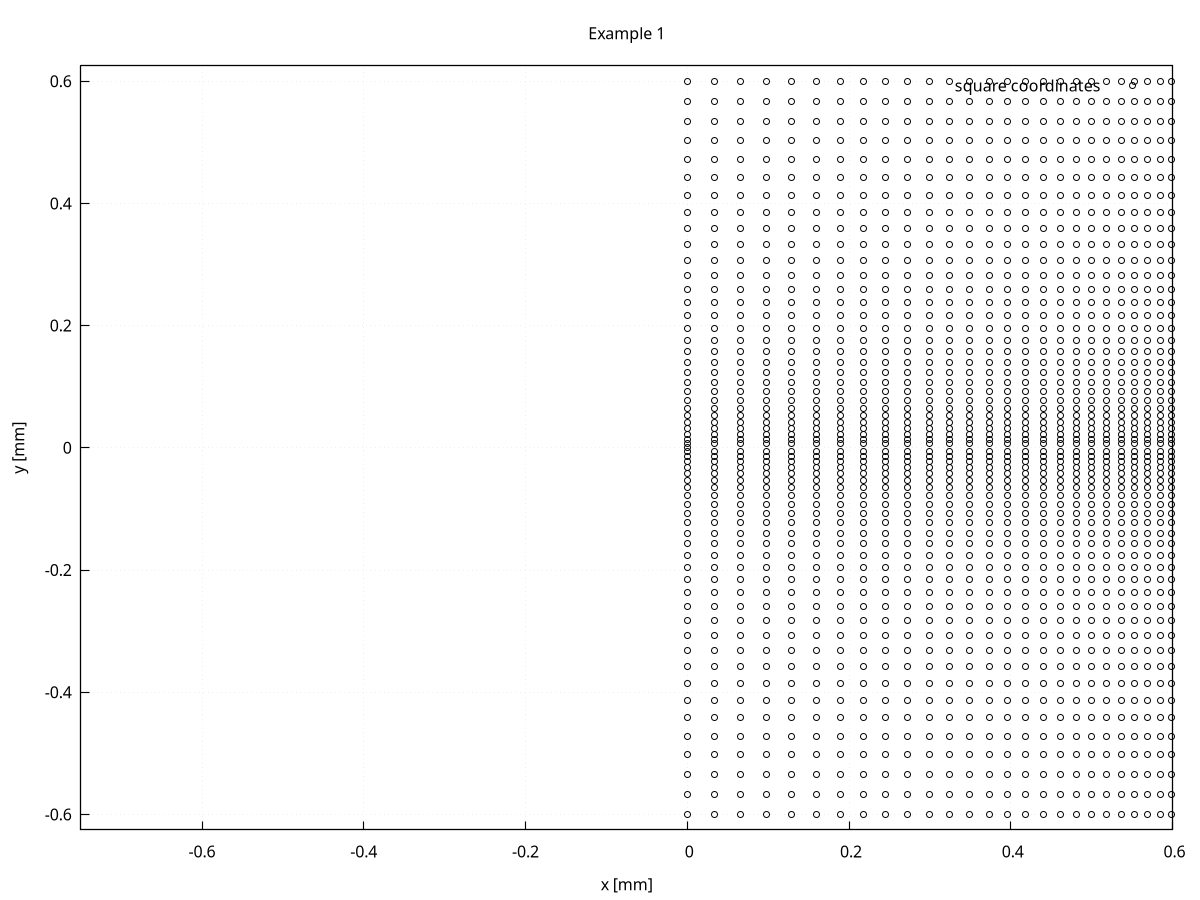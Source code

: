 # ogpf libray
# Rev. 0.22 of March 9th, 2018
# Licence: MIT

# gnuplot global setting
set term wxt size 640,480 enhanced font "verdana,10" title "ogpf libray: Rev. 0.22 of March 9th, 2018"

# ogpf extra configuration
# -------------------------------------------
# color definitions
set style line 1 lc rgb "#800000" lt 1 lw 2
set style line 2 lc rgb "#ff0000" lt 1 lw 2
set style line 3 lc rgb "#ff4500" lt 1 lw 2
set style line 4 lc rgb "#ffa500" lt 1 lw 2
set style line 5 lc rgb "#006400" lt 1 lw 2
set style line 6 lc rgb "#0000ff" lt 1 lw 2
set style line 7 lc rgb "#9400d3" lt 1 lw 2

# Axes
set border linewidth 1.15
set tics nomirror

# grid
# Add light grid to plot
set style line 102 lc rgb "#d6d7d9" lt 0 lw 1
set grid back ls 102

# plot style
set style data linespoints

# -------------------------------------------

 
# options
set style data linespoints
set xrange[-0.75:0.60]
set yrange [-0.625:0.625]


 
# plot scale
 
# Annotation: title and labels
set title "Example 1"
set xlabel "x [mm]"
set ylabel "y [mm]"
 
# axes setting

plot "-" title "square coordinates" with points lt 6 lc rgb "#000000"
  0.700000000000000       0.000000000000000E+000
  0.700000000000000       6.511627906976744E-003
  0.700000000000000       1.395348837209302E-002
  0.700000000000000       2.232558139534884E-002
  0.700000000000000       3.162790697674419E-002
  0.700000000000000       4.186046511627907E-002
  0.700000000000000       5.302325581395349E-002
  0.700000000000000       6.511627906976744E-002
  0.700000000000000       7.813953488372094E-002
  0.700000000000000       9.209302325581395E-002
  0.700000000000000       0.106976744186047     
  0.700000000000000       0.122790697674419     
  0.700000000000000       0.139534883720930     
  0.700000000000000       0.157209302325581     
  0.700000000000000       0.175813953488372     
  0.700000000000000       0.195348837209302     
  0.700000000000000       0.215813953488372     
  0.700000000000000       0.237209302325581     
  0.700000000000000       0.259534883720930     
  0.700000000000000       0.282790697674419     
  0.700000000000000       0.306976744186047     
  0.700000000000000       0.332093023255814     
  0.700000000000000       0.358139534883721     
  0.700000000000000       0.385116279069767     
  0.700000000000000       0.413023255813953     
  0.700000000000000       0.441860465116279     
  0.700000000000000       0.471627906976744     
  0.700000000000000       0.502325581395349     
  0.700000000000000       0.533953488372093     
  0.700000000000000       0.566511627906977     
  0.700000000000000       0.600000000000000     
  0.706383928571429       0.000000000000000E+000
  0.706383928571429       6.511627906976744E-003
  0.706383928571429       1.395348837209302E-002
  0.706383928571429       2.232558139534884E-002
  0.706383928571429       3.162790697674419E-002
  0.706383928571429       4.186046511627907E-002
  0.706383928571429       5.302325581395349E-002
  0.706383928571429       6.511627906976744E-002
  0.706383928571429       7.813953488372094E-002
  0.706383928571429       9.209302325581395E-002
  0.706383928571429       0.106976744186047     
  0.706383928571429       0.122790697674419     
  0.706383928571429       0.139534883720930     
  0.706383928571429       0.157209302325581     
  0.706383928571429       0.175813953488372     
  0.706383928571429       0.195348837209302     
  0.706383928571429       0.215813953488372     
  0.706383928571429       0.237209302325581     
  0.706383928571429       0.259534883720930     
  0.706383928571429       0.282790697674419     
  0.706383928571429       0.306976744186047     
  0.706383928571429       0.332093023255814     
  0.706383928571429       0.358139534883721     
  0.706383928571429       0.385116279069767     
  0.706383928571429       0.413023255813953     
  0.706383928571429       0.441860465116279     
  0.706383928571429       0.471627906976744     
  0.706383928571429       0.502325581395349     
  0.706383928571429       0.533953488372093     
  0.706383928571429       0.566511627906977     
  0.706383928571429       0.600000000000000     
  0.713750000000000       0.000000000000000E+000
  0.713750000000000       6.511627906976744E-003
  0.713750000000000       1.395348837209302E-002
  0.713750000000000       2.232558139534884E-002
  0.713750000000000       3.162790697674419E-002
  0.713750000000000       4.186046511627907E-002
  0.713750000000000       5.302325581395349E-002
  0.713750000000000       6.511627906976744E-002
  0.713750000000000       7.813953488372094E-002
  0.713750000000000       9.209302325581395E-002
  0.713750000000000       0.106976744186047     
  0.713750000000000       0.122790697674419     
  0.713750000000000       0.139534883720930     
  0.713750000000000       0.157209302325581     
  0.713750000000000       0.175813953488372     
  0.713750000000000       0.195348837209302     
  0.713750000000000       0.215813953488372     
  0.713750000000000       0.237209302325581     
  0.713750000000000       0.259534883720930     
  0.713750000000000       0.282790697674419     
  0.713750000000000       0.306976744186047     
  0.713750000000000       0.332093023255814     
  0.713750000000000       0.358139534883721     
  0.713750000000000       0.385116279069767     
  0.713750000000000       0.413023255813953     
  0.713750000000000       0.441860465116279     
  0.713750000000000       0.471627906976744     
  0.713750000000000       0.502325581395349     
  0.713750000000000       0.533953488372093     
  0.713750000000000       0.566511627906977     
  0.713750000000000       0.600000000000000     
  0.722098214285714       0.000000000000000E+000
  0.722098214285714       6.511627906976744E-003
  0.722098214285714       1.395348837209302E-002
  0.722098214285714       2.232558139534884E-002
  0.722098214285714       3.162790697674419E-002
  0.722098214285714       4.186046511627907E-002
  0.722098214285714       5.302325581395349E-002
  0.722098214285714       6.511627906976744E-002
  0.722098214285714       7.813953488372094E-002
  0.722098214285714       9.209302325581395E-002
  0.722098214285714       0.106976744186047     
  0.722098214285714       0.122790697674419     
  0.722098214285714       0.139534883720930     
  0.722098214285714       0.157209302325581     
  0.722098214285714       0.175813953488372     
  0.722098214285714       0.195348837209302     
  0.722098214285714       0.215813953488372     
  0.722098214285714       0.237209302325581     
  0.722098214285714       0.259534883720930     
  0.722098214285714       0.282790697674419     
  0.722098214285714       0.306976744186047     
  0.722098214285714       0.332093023255814     
  0.722098214285714       0.358139534883721     
  0.722098214285714       0.385116279069767     
  0.722098214285714       0.413023255813953     
  0.722098214285714       0.441860465116279     
  0.722098214285714       0.471627906976744     
  0.722098214285714       0.502325581395349     
  0.722098214285714       0.533953488372093     
  0.722098214285714       0.566511627906977     
  0.722098214285714       0.600000000000000     
  0.731428571428571       0.000000000000000E+000
  0.731428571428571       6.511627906976744E-003
  0.731428571428571       1.395348837209302E-002
  0.731428571428571       2.232558139534884E-002
  0.731428571428571       3.162790697674419E-002
  0.731428571428571       4.186046511627907E-002
  0.731428571428571       5.302325581395349E-002
  0.731428571428571       6.511627906976744E-002
  0.731428571428571       7.813953488372094E-002
  0.731428571428571       9.209302325581395E-002
  0.731428571428571       0.106976744186047     
  0.731428571428571       0.122790697674419     
  0.731428571428571       0.139534883720930     
  0.731428571428571       0.157209302325581     
  0.731428571428571       0.175813953488372     
  0.731428571428571       0.195348837209302     
  0.731428571428571       0.215813953488372     
  0.731428571428571       0.237209302325581     
  0.731428571428571       0.259534883720930     
  0.731428571428571       0.282790697674419     
  0.731428571428571       0.306976744186047     
  0.731428571428571       0.332093023255814     
  0.731428571428571       0.358139534883721     
  0.731428571428571       0.385116279069767     
  0.731428571428571       0.413023255813953     
  0.731428571428571       0.441860465116279     
  0.731428571428571       0.471627906976744     
  0.731428571428571       0.502325581395349     
  0.731428571428571       0.533953488372093     
  0.731428571428571       0.566511627906977     
  0.731428571428571       0.600000000000000     
  0.741741071428571       0.000000000000000E+000
  0.741741071428571       6.511627906976744E-003
  0.741741071428571       1.395348837209302E-002
  0.741741071428571       2.232558139534884E-002
  0.741741071428571       3.162790697674419E-002
  0.741741071428571       4.186046511627907E-002
  0.741741071428571       5.302325581395349E-002
  0.741741071428571       6.511627906976744E-002
  0.741741071428571       7.813953488372094E-002
  0.741741071428571       9.209302325581395E-002
  0.741741071428571       0.106976744186047     
  0.741741071428571       0.122790697674419     
  0.741741071428571       0.139534883720930     
  0.741741071428571       0.157209302325581     
  0.741741071428571       0.175813953488372     
  0.741741071428571       0.195348837209302     
  0.741741071428571       0.215813953488372     
  0.741741071428571       0.237209302325581     
  0.741741071428571       0.259534883720930     
  0.741741071428571       0.282790697674419     
  0.741741071428571       0.306976744186047     
  0.741741071428571       0.332093023255814     
  0.741741071428571       0.358139534883721     
  0.741741071428571       0.385116279069767     
  0.741741071428571       0.413023255813953     
  0.741741071428571       0.441860465116279     
  0.741741071428571       0.471627906976744     
  0.741741071428571       0.502325581395349     
  0.741741071428571       0.533953488372093     
  0.741741071428571       0.566511627906977     
  0.741741071428571       0.600000000000000     
  0.753035714285714       0.000000000000000E+000
  0.753035714285714       6.511627906976744E-003
  0.753035714285714       1.395348837209302E-002
  0.753035714285714       2.232558139534884E-002
  0.753035714285714       3.162790697674419E-002
  0.753035714285714       4.186046511627907E-002
  0.753035714285714       5.302325581395349E-002
  0.753035714285714       6.511627906976744E-002
  0.753035714285714       7.813953488372094E-002
  0.753035714285714       9.209302325581395E-002
  0.753035714285714       0.106976744186047     
  0.753035714285714       0.122790697674419     
  0.753035714285714       0.139534883720930     
  0.753035714285714       0.157209302325581     
  0.753035714285714       0.175813953488372     
  0.753035714285714       0.195348837209302     
  0.753035714285714       0.215813953488372     
  0.753035714285714       0.237209302325581     
  0.753035714285714       0.259534883720930     
  0.753035714285714       0.282790697674419     
  0.753035714285714       0.306976744186047     
  0.753035714285714       0.332093023255814     
  0.753035714285714       0.358139534883721     
  0.753035714285714       0.385116279069767     
  0.753035714285714       0.413023255813953     
  0.753035714285714       0.441860465116279     
  0.753035714285714       0.471627906976744     
  0.753035714285714       0.502325581395349     
  0.753035714285714       0.533953488372093     
  0.753035714285714       0.566511627906977     
  0.753035714285714       0.600000000000000     
  0.765312500000000       0.000000000000000E+000
  0.765312500000000       6.511627906976744E-003
  0.765312500000000       1.395348837209302E-002
  0.765312500000000       2.232558139534884E-002
  0.765312500000000       3.162790697674419E-002
  0.765312500000000       4.186046511627907E-002
  0.765312500000000       5.302325581395349E-002
  0.765312500000000       6.511627906976744E-002
  0.765312500000000       7.813953488372094E-002
  0.765312500000000       9.209302325581395E-002
  0.765312500000000       0.106976744186047     
  0.765312500000000       0.122790697674419     
  0.765312500000000       0.139534883720930     
  0.765312500000000       0.157209302325581     
  0.765312500000000       0.175813953488372     
  0.765312500000000       0.195348837209302     
  0.765312500000000       0.215813953488372     
  0.765312500000000       0.237209302325581     
  0.765312500000000       0.259534883720930     
  0.765312500000000       0.282790697674419     
  0.765312500000000       0.306976744186047     
  0.765312500000000       0.332093023255814     
  0.765312500000000       0.358139534883721     
  0.765312500000000       0.385116279069767     
  0.765312500000000       0.413023255813953     
  0.765312500000000       0.441860465116279     
  0.765312500000000       0.471627906976744     
  0.765312500000000       0.502325581395349     
  0.765312500000000       0.533953488372093     
  0.765312500000000       0.566511627906977     
  0.765312500000000       0.600000000000000     
  0.778571428571428       0.000000000000000E+000
  0.778571428571428       6.511627906976744E-003
  0.778571428571428       1.395348837209302E-002
  0.778571428571428       2.232558139534884E-002
  0.778571428571428       3.162790697674419E-002
  0.778571428571428       4.186046511627907E-002
  0.778571428571428       5.302325581395349E-002
  0.778571428571428       6.511627906976744E-002
  0.778571428571428       7.813953488372094E-002
  0.778571428571428       9.209302325581395E-002
  0.778571428571428       0.106976744186047     
  0.778571428571428       0.122790697674419     
  0.778571428571428       0.139534883720930     
  0.778571428571428       0.157209302325581     
  0.778571428571428       0.175813953488372     
  0.778571428571428       0.195348837209302     
  0.778571428571428       0.215813953488372     
  0.778571428571428       0.237209302325581     
  0.778571428571428       0.259534883720930     
  0.778571428571428       0.282790697674419     
  0.778571428571428       0.306976744186047     
  0.778571428571428       0.332093023255814     
  0.778571428571428       0.358139534883721     
  0.778571428571428       0.385116279069767     
  0.778571428571428       0.413023255813953     
  0.778571428571428       0.441860465116279     
  0.778571428571428       0.471627906976744     
  0.778571428571428       0.502325581395349     
  0.778571428571428       0.533953488372093     
  0.778571428571428       0.566511627906977     
  0.778571428571428       0.600000000000000     
  0.792812500000000       0.000000000000000E+000
  0.792812500000000       6.511627906976744E-003
  0.792812500000000       1.395348837209302E-002
  0.792812500000000       2.232558139534884E-002
  0.792812500000000       3.162790697674419E-002
  0.792812500000000       4.186046511627907E-002
  0.792812500000000       5.302325581395349E-002
  0.792812500000000       6.511627906976744E-002
  0.792812500000000       7.813953488372094E-002
  0.792812500000000       9.209302325581395E-002
  0.792812500000000       0.106976744186047     
  0.792812500000000       0.122790697674419     
  0.792812500000000       0.139534883720930     
  0.792812500000000       0.157209302325581     
  0.792812500000000       0.175813953488372     
  0.792812500000000       0.195348837209302     
  0.792812500000000       0.215813953488372     
  0.792812500000000       0.237209302325581     
  0.792812500000000       0.259534883720930     
  0.792812500000000       0.282790697674419     
  0.792812500000000       0.306976744186047     
  0.792812500000000       0.332093023255814     
  0.792812500000000       0.358139534883721     
  0.792812500000000       0.385116279069767     
  0.792812500000000       0.413023255813953     
  0.792812500000000       0.441860465116279     
  0.792812500000000       0.471627906976744     
  0.792812500000000       0.502325581395349     
  0.792812500000000       0.533953488372093     
  0.792812500000000       0.566511627906977     
  0.792812500000000       0.600000000000000     
  0.808035714285714       0.000000000000000E+000
  0.808035714285714       6.511627906976744E-003
  0.808035714285714       1.395348837209302E-002
  0.808035714285714       2.232558139534884E-002
  0.808035714285714       3.162790697674419E-002
  0.808035714285714       4.186046511627907E-002
  0.808035714285714       5.302325581395349E-002
  0.808035714285714       6.511627906976744E-002
  0.808035714285714       7.813953488372094E-002
  0.808035714285714       9.209302325581395E-002
  0.808035714285714       0.106976744186047     
  0.808035714285714       0.122790697674419     
  0.808035714285714       0.139534883720930     
  0.808035714285714       0.157209302325581     
  0.808035714285714       0.175813953488372     
  0.808035714285714       0.195348837209302     
  0.808035714285714       0.215813953488372     
  0.808035714285714       0.237209302325581     
  0.808035714285714       0.259534883720930     
  0.808035714285714       0.282790697674419     
  0.808035714285714       0.306976744186047     
  0.808035714285714       0.332093023255814     
  0.808035714285714       0.358139534883721     
  0.808035714285714       0.385116279069767     
  0.808035714285714       0.413023255813953     
  0.808035714285714       0.441860465116279     
  0.808035714285714       0.471627906976744     
  0.808035714285714       0.502325581395349     
  0.808035714285714       0.533953488372093     
  0.808035714285714       0.566511627906977     
  0.808035714285714       0.600000000000000     
  0.824241071428571       0.000000000000000E+000
  0.824241071428571       6.511627906976744E-003
  0.824241071428571       1.395348837209302E-002
  0.824241071428571       2.232558139534884E-002
  0.824241071428571       3.162790697674419E-002
  0.824241071428571       4.186046511627907E-002
  0.824241071428571       5.302325581395349E-002
  0.824241071428571       6.511627906976744E-002
  0.824241071428571       7.813953488372094E-002
  0.824241071428571       9.209302325581395E-002
  0.824241071428571       0.106976744186047     
  0.824241071428571       0.122790697674419     
  0.824241071428571       0.139534883720930     
  0.824241071428571       0.157209302325581     
  0.824241071428571       0.175813953488372     
  0.824241071428571       0.195348837209302     
  0.824241071428571       0.215813953488372     
  0.824241071428571       0.237209302325581     
  0.824241071428571       0.259534883720930     
  0.824241071428571       0.282790697674419     
  0.824241071428571       0.306976744186047     
  0.824241071428571       0.332093023255814     
  0.824241071428571       0.358139534883721     
  0.824241071428571       0.385116279069767     
  0.824241071428571       0.413023255813953     
  0.824241071428571       0.441860465116279     
  0.824241071428571       0.471627906976744     
  0.824241071428571       0.502325581395349     
  0.824241071428571       0.533953488372093     
  0.824241071428571       0.566511627906977     
  0.824241071428571       0.600000000000000     
  0.841428571428571       0.000000000000000E+000
  0.841428571428571       6.511627906976744E-003
  0.841428571428571       1.395348837209302E-002
  0.841428571428571       2.232558139534884E-002
  0.841428571428571       3.162790697674419E-002
  0.841428571428571       4.186046511627907E-002
  0.841428571428571       5.302325581395349E-002
  0.841428571428571       6.511627906976744E-002
  0.841428571428571       7.813953488372094E-002
  0.841428571428571       9.209302325581395E-002
  0.841428571428571       0.106976744186047     
  0.841428571428571       0.122790697674419     
  0.841428571428571       0.139534883720930     
  0.841428571428571       0.157209302325581     
  0.841428571428571       0.175813953488372     
  0.841428571428571       0.195348837209302     
  0.841428571428571       0.215813953488372     
  0.841428571428571       0.237209302325581     
  0.841428571428571       0.259534883720930     
  0.841428571428571       0.282790697674419     
  0.841428571428571       0.306976744186047     
  0.841428571428571       0.332093023255814     
  0.841428571428571       0.358139534883721     
  0.841428571428571       0.385116279069767     
  0.841428571428571       0.413023255813953     
  0.841428571428571       0.441860465116279     
  0.841428571428571       0.471627906976744     
  0.841428571428571       0.502325581395349     
  0.841428571428571       0.533953488372093     
  0.841428571428571       0.566511627906977     
  0.841428571428571       0.600000000000000     
  0.859598214285714       0.000000000000000E+000
  0.859598214285714       6.511627906976744E-003
  0.859598214285714       1.395348837209302E-002
  0.859598214285714       2.232558139534884E-002
  0.859598214285714       3.162790697674419E-002
  0.859598214285714       4.186046511627907E-002
  0.859598214285714       5.302325581395349E-002
  0.859598214285714       6.511627906976744E-002
  0.859598214285714       7.813953488372094E-002
  0.859598214285714       9.209302325581395E-002
  0.859598214285714       0.106976744186047     
  0.859598214285714       0.122790697674419     
  0.859598214285714       0.139534883720930     
  0.859598214285714       0.157209302325581     
  0.859598214285714       0.175813953488372     
  0.859598214285714       0.195348837209302     
  0.859598214285714       0.215813953488372     
  0.859598214285714       0.237209302325581     
  0.859598214285714       0.259534883720930     
  0.859598214285714       0.282790697674419     
  0.859598214285714       0.306976744186047     
  0.859598214285714       0.332093023255814     
  0.859598214285714       0.358139534883721     
  0.859598214285714       0.385116279069767     
  0.859598214285714       0.413023255813953     
  0.859598214285714       0.441860465116279     
  0.859598214285714       0.471627906976744     
  0.859598214285714       0.502325581395349     
  0.859598214285714       0.533953488372093     
  0.859598214285714       0.566511627906977     
  0.859598214285714       0.600000000000000     
  0.878750000000000       0.000000000000000E+000
  0.878750000000000       6.511627906976744E-003
  0.878750000000000       1.395348837209302E-002
  0.878750000000000       2.232558139534884E-002
  0.878750000000000       3.162790697674419E-002
  0.878750000000000       4.186046511627907E-002
  0.878750000000000       5.302325581395349E-002
  0.878750000000000       6.511627906976744E-002
  0.878750000000000       7.813953488372094E-002
  0.878750000000000       9.209302325581395E-002
  0.878750000000000       0.106976744186047     
  0.878750000000000       0.122790697674419     
  0.878750000000000       0.139534883720930     
  0.878750000000000       0.157209302325581     
  0.878750000000000       0.175813953488372     
  0.878750000000000       0.195348837209302     
  0.878750000000000       0.215813953488372     
  0.878750000000000       0.237209302325581     
  0.878750000000000       0.259534883720930     
  0.878750000000000       0.282790697674419     
  0.878750000000000       0.306976744186047     
  0.878750000000000       0.332093023255814     
  0.878750000000000       0.358139534883721     
  0.878750000000000       0.385116279069767     
  0.878750000000000       0.413023255813953     
  0.878750000000000       0.441860465116279     
  0.878750000000000       0.471627906976744     
  0.878750000000000       0.502325581395349     
  0.878750000000000       0.533953488372093     
  0.878750000000000       0.566511627906977     
  0.878750000000000       0.600000000000000     
  0.898883928571429       0.000000000000000E+000
  0.898883928571429       6.511627906976744E-003
  0.898883928571429       1.395348837209302E-002
  0.898883928571429       2.232558139534884E-002
  0.898883928571429       3.162790697674419E-002
  0.898883928571429       4.186046511627907E-002
  0.898883928571429       5.302325581395349E-002
  0.898883928571429       6.511627906976744E-002
  0.898883928571429       7.813953488372094E-002
  0.898883928571429       9.209302325581395E-002
  0.898883928571429       0.106976744186047     
  0.898883928571429       0.122790697674419     
  0.898883928571429       0.139534883720930     
  0.898883928571429       0.157209302325581     
  0.898883928571429       0.175813953488372     
  0.898883928571429       0.195348837209302     
  0.898883928571429       0.215813953488372     
  0.898883928571429       0.237209302325581     
  0.898883928571429       0.259534883720930     
  0.898883928571429       0.282790697674419     
  0.898883928571429       0.306976744186047     
  0.898883928571429       0.332093023255814     
  0.898883928571429       0.358139534883721     
  0.898883928571429       0.385116279069767     
  0.898883928571429       0.413023255813953     
  0.898883928571429       0.441860465116279     
  0.898883928571429       0.471627906976744     
  0.898883928571429       0.502325581395349     
  0.898883928571429       0.533953488372093     
  0.898883928571429       0.566511627906977     
  0.898883928571429       0.600000000000000     
  0.920000000000000       0.000000000000000E+000
  0.920000000000000       6.511627906976744E-003
  0.920000000000000       1.395348837209302E-002
  0.920000000000000       2.232558139534884E-002
  0.920000000000000       3.162790697674419E-002
  0.920000000000000       4.186046511627907E-002
  0.920000000000000       5.302325581395349E-002
  0.920000000000000       6.511627906976744E-002
  0.920000000000000       7.813953488372094E-002
  0.920000000000000       9.209302325581395E-002
  0.920000000000000       0.106976744186047     
  0.920000000000000       0.122790697674419     
  0.920000000000000       0.139534883720930     
  0.920000000000000       0.157209302325581     
  0.920000000000000       0.175813953488372     
  0.920000000000000       0.195348837209302     
  0.920000000000000       0.215813953488372     
  0.920000000000000       0.237209302325581     
  0.920000000000000       0.259534883720930     
  0.920000000000000       0.282790697674419     
  0.920000000000000       0.306976744186047     
  0.920000000000000       0.332093023255814     
  0.920000000000000       0.358139534883721     
  0.920000000000000       0.385116279069767     
  0.920000000000000       0.413023255813953     
  0.920000000000000       0.441860465116279     
  0.920000000000000       0.471627906976744     
  0.920000000000000       0.502325581395349     
  0.920000000000000       0.533953488372093     
  0.920000000000000       0.566511627906977     
  0.920000000000000       0.600000000000000     
  0.942098214285714       0.000000000000000E+000
  0.942098214285714       6.511627906976744E-003
  0.942098214285714       1.395348837209302E-002
  0.942098214285714       2.232558139534884E-002
  0.942098214285714       3.162790697674419E-002
  0.942098214285714       4.186046511627907E-002
  0.942098214285714       5.302325581395349E-002
  0.942098214285714       6.511627906976744E-002
  0.942098214285714       7.813953488372094E-002
  0.942098214285714       9.209302325581395E-002
  0.942098214285714       0.106976744186047     
  0.942098214285714       0.122790697674419     
  0.942098214285714       0.139534883720930     
  0.942098214285714       0.157209302325581     
  0.942098214285714       0.175813953488372     
  0.942098214285714       0.195348837209302     
  0.942098214285714       0.215813953488372     
  0.942098214285714       0.237209302325581     
  0.942098214285714       0.259534883720930     
  0.942098214285714       0.282790697674419     
  0.942098214285714       0.306976744186047     
  0.942098214285714       0.332093023255814     
  0.942098214285714       0.358139534883721     
  0.942098214285714       0.385116279069767     
  0.942098214285714       0.413023255813953     
  0.942098214285714       0.441860465116279     
  0.942098214285714       0.471627906976744     
  0.942098214285714       0.502325581395349     
  0.942098214285714       0.533953488372093     
  0.942098214285714       0.566511627906977     
  0.942098214285714       0.600000000000000     
  0.965178571428571       0.000000000000000E+000
  0.965178571428571       6.511627906976744E-003
  0.965178571428571       1.395348837209302E-002
  0.965178571428571       2.232558139534884E-002
  0.965178571428571       3.162790697674419E-002
  0.965178571428571       4.186046511627907E-002
  0.965178571428571       5.302325581395349E-002
  0.965178571428571       6.511627906976744E-002
  0.965178571428571       7.813953488372094E-002
  0.965178571428571       9.209302325581395E-002
  0.965178571428571       0.106976744186047     
  0.965178571428571       0.122790697674419     
  0.965178571428571       0.139534883720930     
  0.965178571428571       0.157209302325581     
  0.965178571428571       0.175813953488372     
  0.965178571428571       0.195348837209302     
  0.965178571428571       0.215813953488372     
  0.965178571428571       0.237209302325581     
  0.965178571428571       0.259534883720930     
  0.965178571428571       0.282790697674419     
  0.965178571428571       0.306976744186047     
  0.965178571428571       0.332093023255814     
  0.965178571428571       0.358139534883721     
  0.965178571428571       0.385116279069767     
  0.965178571428571       0.413023255813953     
  0.965178571428571       0.441860465116279     
  0.965178571428571       0.471627906976744     
  0.965178571428571       0.502325581395349     
  0.965178571428571       0.533953488372093     
  0.965178571428571       0.566511627906977     
  0.965178571428571       0.600000000000000     
  0.989241071428571       0.000000000000000E+000
  0.989241071428571       6.511627906976744E-003
  0.989241071428571       1.395348837209302E-002
  0.989241071428571       2.232558139534884E-002
  0.989241071428571       3.162790697674419E-002
  0.989241071428571       4.186046511627907E-002
  0.989241071428571       5.302325581395349E-002
  0.989241071428571       6.511627906976744E-002
  0.989241071428571       7.813953488372094E-002
  0.989241071428571       9.209302325581395E-002
  0.989241071428571       0.106976744186047     
  0.989241071428571       0.122790697674419     
  0.989241071428571       0.139534883720930     
  0.989241071428571       0.157209302325581     
  0.989241071428571       0.175813953488372     
  0.989241071428571       0.195348837209302     
  0.989241071428571       0.215813953488372     
  0.989241071428571       0.237209302325581     
  0.989241071428571       0.259534883720930     
  0.989241071428571       0.282790697674419     
  0.989241071428571       0.306976744186047     
  0.989241071428571       0.332093023255814     
  0.989241071428571       0.358139534883721     
  0.989241071428571       0.385116279069767     
  0.989241071428571       0.413023255813953     
  0.989241071428571       0.441860465116279     
  0.989241071428571       0.471627906976744     
  0.989241071428571       0.502325581395349     
  0.989241071428571       0.533953488372093     
  0.989241071428571       0.566511627906977     
  0.989241071428571       0.600000000000000     
   1.01428571428571       0.000000000000000E+000
   1.01428571428571       6.511627906976744E-003
   1.01428571428571       1.395348837209302E-002
   1.01428571428571       2.232558139534884E-002
   1.01428571428571       3.162790697674419E-002
   1.01428571428571       4.186046511627907E-002
   1.01428571428571       5.302325581395349E-002
   1.01428571428571       6.511627906976744E-002
   1.01428571428571       7.813953488372094E-002
   1.01428571428571       9.209302325581395E-002
   1.01428571428571       0.106976744186047     
   1.01428571428571       0.122790697674419     
   1.01428571428571       0.139534883720930     
   1.01428571428571       0.157209302325581     
   1.01428571428571       0.175813953488372     
   1.01428571428571       0.195348837209302     
   1.01428571428571       0.215813953488372     
   1.01428571428571       0.237209302325581     
   1.01428571428571       0.259534883720930     
   1.01428571428571       0.282790697674419     
   1.01428571428571       0.306976744186047     
   1.01428571428571       0.332093023255814     
   1.01428571428571       0.358139534883721     
   1.01428571428571       0.385116279069767     
   1.01428571428571       0.413023255813953     
   1.01428571428571       0.441860465116279     
   1.01428571428571       0.471627906976744     
   1.01428571428571       0.502325581395349     
   1.01428571428571       0.533953488372093     
   1.01428571428571       0.566511627906977     
   1.01428571428571       0.600000000000000     
   1.04031250000000       0.000000000000000E+000
   1.04031250000000       6.511627906976744E-003
   1.04031250000000       1.395348837209302E-002
   1.04031250000000       2.232558139534884E-002
   1.04031250000000       3.162790697674419E-002
   1.04031250000000       4.186046511627907E-002
   1.04031250000000       5.302325581395349E-002
   1.04031250000000       6.511627906976744E-002
   1.04031250000000       7.813953488372094E-002
   1.04031250000000       9.209302325581395E-002
   1.04031250000000       0.106976744186047     
   1.04031250000000       0.122790697674419     
   1.04031250000000       0.139534883720930     
   1.04031250000000       0.157209302325581     
   1.04031250000000       0.175813953488372     
   1.04031250000000       0.195348837209302     
   1.04031250000000       0.215813953488372     
   1.04031250000000       0.237209302325581     
   1.04031250000000       0.259534883720930     
   1.04031250000000       0.282790697674419     
   1.04031250000000       0.306976744186047     
   1.04031250000000       0.332093023255814     
   1.04031250000000       0.358139534883721     
   1.04031250000000       0.385116279069767     
   1.04031250000000       0.413023255813953     
   1.04031250000000       0.441860465116279     
   1.04031250000000       0.471627906976744     
   1.04031250000000       0.502325581395349     
   1.04031250000000       0.533953488372093     
   1.04031250000000       0.566511627906977     
   1.04031250000000       0.600000000000000     
   1.06732142857143       0.000000000000000E+000
   1.06732142857143       6.511627906976744E-003
   1.06732142857143       1.395348837209302E-002
   1.06732142857143       2.232558139534884E-002
   1.06732142857143       3.162790697674419E-002
   1.06732142857143       4.186046511627907E-002
   1.06732142857143       5.302325581395349E-002
   1.06732142857143       6.511627906976744E-002
   1.06732142857143       7.813953488372094E-002
   1.06732142857143       9.209302325581395E-002
   1.06732142857143       0.106976744186047     
   1.06732142857143       0.122790697674419     
   1.06732142857143       0.139534883720930     
   1.06732142857143       0.157209302325581     
   1.06732142857143       0.175813953488372     
   1.06732142857143       0.195348837209302     
   1.06732142857143       0.215813953488372     
   1.06732142857143       0.237209302325581     
   1.06732142857143       0.259534883720930     
   1.06732142857143       0.282790697674419     
   1.06732142857143       0.306976744186047     
   1.06732142857143       0.332093023255814     
   1.06732142857143       0.358139534883721     
   1.06732142857143       0.385116279069767     
   1.06732142857143       0.413023255813953     
   1.06732142857143       0.441860465116279     
   1.06732142857143       0.471627906976744     
   1.06732142857143       0.502325581395349     
   1.06732142857143       0.533953488372093     
   1.06732142857143       0.566511627906977     
   1.06732142857143       0.600000000000000     
   1.09531250000000       0.000000000000000E+000
   1.09531250000000       6.511627906976744E-003
   1.09531250000000       1.395348837209302E-002
   1.09531250000000       2.232558139534884E-002
   1.09531250000000       3.162790697674419E-002
   1.09531250000000       4.186046511627907E-002
   1.09531250000000       5.302325581395349E-002
   1.09531250000000       6.511627906976744E-002
   1.09531250000000       7.813953488372094E-002
   1.09531250000000       9.209302325581395E-002
   1.09531250000000       0.106976744186047     
   1.09531250000000       0.122790697674419     
   1.09531250000000       0.139534883720930     
   1.09531250000000       0.157209302325581     
   1.09531250000000       0.175813953488372     
   1.09531250000000       0.195348837209302     
   1.09531250000000       0.215813953488372     
   1.09531250000000       0.237209302325581     
   1.09531250000000       0.259534883720930     
   1.09531250000000       0.282790697674419     
   1.09531250000000       0.306976744186047     
   1.09531250000000       0.332093023255814     
   1.09531250000000       0.358139534883721     
   1.09531250000000       0.385116279069767     
   1.09531250000000       0.413023255813953     
   1.09531250000000       0.441860465116279     
   1.09531250000000       0.471627906976744     
   1.09531250000000       0.502325581395349     
   1.09531250000000       0.533953488372093     
   1.09531250000000       0.566511627906977     
   1.09531250000000       0.600000000000000     
   1.12428571428571       0.000000000000000E+000
   1.12428571428571       6.511627906976744E-003
   1.12428571428571       1.395348837209302E-002
   1.12428571428571       2.232558139534884E-002
   1.12428571428571       3.162790697674419E-002
   1.12428571428571       4.186046511627907E-002
   1.12428571428571       5.302325581395349E-002
   1.12428571428571       6.511627906976744E-002
   1.12428571428571       7.813953488372094E-002
   1.12428571428571       9.209302325581395E-002
   1.12428571428571       0.106976744186047     
   1.12428571428571       0.122790697674419     
   1.12428571428571       0.139534883720930     
   1.12428571428571       0.157209302325581     
   1.12428571428571       0.175813953488372     
   1.12428571428571       0.195348837209302     
   1.12428571428571       0.215813953488372     
   1.12428571428571       0.237209302325581     
   1.12428571428571       0.259534883720930     
   1.12428571428571       0.282790697674419     
   1.12428571428571       0.306976744186047     
   1.12428571428571       0.332093023255814     
   1.12428571428571       0.358139534883721     
   1.12428571428571       0.385116279069767     
   1.12428571428571       0.413023255813953     
   1.12428571428571       0.441860465116279     
   1.12428571428571       0.471627906976744     
   1.12428571428571       0.502325581395349     
   1.12428571428571       0.533953488372093     
   1.12428571428571       0.566511627906977     
   1.12428571428571       0.600000000000000     
   1.15424107142857       0.000000000000000E+000
   1.15424107142857       6.511627906976744E-003
   1.15424107142857       1.395348837209302E-002
   1.15424107142857       2.232558139534884E-002
   1.15424107142857       3.162790697674419E-002
   1.15424107142857       4.186046511627907E-002
   1.15424107142857       5.302325581395349E-002
   1.15424107142857       6.511627906976744E-002
   1.15424107142857       7.813953488372094E-002
   1.15424107142857       9.209302325581395E-002
   1.15424107142857       0.106976744186047     
   1.15424107142857       0.122790697674419     
   1.15424107142857       0.139534883720930     
   1.15424107142857       0.157209302325581     
   1.15424107142857       0.175813953488372     
   1.15424107142857       0.195348837209302     
   1.15424107142857       0.215813953488372     
   1.15424107142857       0.237209302325581     
   1.15424107142857       0.259534883720930     
   1.15424107142857       0.282790697674419     
   1.15424107142857       0.306976744186047     
   1.15424107142857       0.332093023255814     
   1.15424107142857       0.358139534883721     
   1.15424107142857       0.385116279069767     
   1.15424107142857       0.413023255813953     
   1.15424107142857       0.441860465116279     
   1.15424107142857       0.471627906976744     
   1.15424107142857       0.502325581395349     
   1.15424107142857       0.533953488372093     
   1.15424107142857       0.566511627906977     
   1.15424107142857       0.600000000000000     
   1.18517857142857       0.000000000000000E+000
   1.18517857142857       6.511627906976744E-003
   1.18517857142857       1.395348837209302E-002
   1.18517857142857       2.232558139534884E-002
   1.18517857142857       3.162790697674419E-002
   1.18517857142857       4.186046511627907E-002
   1.18517857142857       5.302325581395349E-002
   1.18517857142857       6.511627906976744E-002
   1.18517857142857       7.813953488372094E-002
   1.18517857142857       9.209302325581395E-002
   1.18517857142857       0.106976744186047     
   1.18517857142857       0.122790697674419     
   1.18517857142857       0.139534883720930     
   1.18517857142857       0.157209302325581     
   1.18517857142857       0.175813953488372     
   1.18517857142857       0.195348837209302     
   1.18517857142857       0.215813953488372     
   1.18517857142857       0.237209302325581     
   1.18517857142857       0.259534883720930     
   1.18517857142857       0.282790697674419     
   1.18517857142857       0.306976744186047     
   1.18517857142857       0.332093023255814     
   1.18517857142857       0.358139534883721     
   1.18517857142857       0.385116279069767     
   1.18517857142857       0.413023255813953     
   1.18517857142857       0.441860465116279     
   1.18517857142857       0.471627906976744     
   1.18517857142857       0.502325581395349     
   1.18517857142857       0.533953488372093     
   1.18517857142857       0.566511627906977     
   1.18517857142857       0.600000000000000     
   1.21709821428571       0.000000000000000E+000
   1.21709821428571       6.511627906976744E-003
   1.21709821428571       1.395348837209302E-002
   1.21709821428571       2.232558139534884E-002
   1.21709821428571       3.162790697674419E-002
   1.21709821428571       4.186046511627907E-002
   1.21709821428571       5.302325581395349E-002
   1.21709821428571       6.511627906976744E-002
   1.21709821428571       7.813953488372094E-002
   1.21709821428571       9.209302325581395E-002
   1.21709821428571       0.106976744186047     
   1.21709821428571       0.122790697674419     
   1.21709821428571       0.139534883720930     
   1.21709821428571       0.157209302325581     
   1.21709821428571       0.175813953488372     
   1.21709821428571       0.195348837209302     
   1.21709821428571       0.215813953488372     
   1.21709821428571       0.237209302325581     
   1.21709821428571       0.259534883720930     
   1.21709821428571       0.282790697674419     
   1.21709821428571       0.306976744186047     
   1.21709821428571       0.332093023255814     
   1.21709821428571       0.358139534883721     
   1.21709821428571       0.385116279069767     
   1.21709821428571       0.413023255813953     
   1.21709821428571       0.441860465116279     
   1.21709821428571       0.471627906976744     
   1.21709821428571       0.502325581395349     
   1.21709821428571       0.533953488372093     
   1.21709821428571       0.566511627906977     
   1.21709821428571       0.600000000000000     
   1.25000000000000       0.000000000000000E+000
   1.25000000000000       6.511627906976744E-003
   1.25000000000000       1.395348837209302E-002
   1.25000000000000       2.232558139534884E-002
   1.25000000000000       3.162790697674419E-002
   1.25000000000000       4.186046511627907E-002
   1.25000000000000       5.302325581395349E-002
   1.25000000000000       6.511627906976744E-002
   1.25000000000000       7.813953488372094E-002
   1.25000000000000       9.209302325581395E-002
   1.25000000000000       0.106976744186047     
   1.25000000000000       0.122790697674419     
   1.25000000000000       0.139534883720930     
   1.25000000000000       0.157209302325581     
   1.25000000000000       0.175813953488372     
   1.25000000000000       0.195348837209302     
   1.25000000000000       0.215813953488372     
   1.25000000000000       0.237209302325581     
   1.25000000000000       0.259534883720930     
   1.25000000000000       0.282790697674419     
   1.25000000000000       0.306976744186047     
   1.25000000000000       0.332093023255814     
   1.25000000000000       0.358139534883721     
   1.25000000000000       0.385116279069767     
   1.25000000000000       0.413023255813953     
   1.25000000000000       0.441860465116279     
   1.25000000000000       0.471627906976744     
   1.25000000000000       0.502325581395349     
   1.25000000000000       0.533953488372093     
   1.25000000000000       0.566511627906977     
   1.25000000000000       0.600000000000000     
  0.700000000000000      -6.511627906976744E-003
  0.700000000000000      -1.395348837209302E-002
  0.700000000000000      -2.232558139534884E-002
  0.700000000000000      -3.162790697674419E-002
  0.700000000000000      -4.186046511627907E-002
  0.700000000000000      -5.302325581395349E-002
  0.700000000000000      -6.511627906976744E-002
  0.700000000000000      -7.813953488372094E-002
  0.700000000000000      -9.209302325581395E-002
  0.700000000000000      -0.106976744186047     
  0.700000000000000      -0.122790697674419     
  0.700000000000000      -0.139534883720930     
  0.700000000000000      -0.157209302325581     
  0.700000000000000      -0.175813953488372     
  0.700000000000000      -0.195348837209302     
  0.700000000000000      -0.215813953488372     
  0.700000000000000      -0.237209302325581     
  0.700000000000000      -0.259534883720930     
  0.700000000000000      -0.282790697674419     
  0.700000000000000      -0.306976744186047     
  0.700000000000000      -0.332093023255814     
  0.700000000000000      -0.358139534883721     
  0.700000000000000      -0.385116279069767     
  0.700000000000000      -0.413023255813953     
  0.700000000000000      -0.441860465116279     
  0.700000000000000      -0.471627906976744     
  0.700000000000000      -0.502325581395349     
  0.700000000000000      -0.533953488372093     
  0.700000000000000      -0.566511627906977     
  0.700000000000000      -0.600000000000000     
  0.706383928571429      -6.511627906976744E-003
  0.706383928571429      -1.395348837209302E-002
  0.706383928571429      -2.232558139534884E-002
  0.706383928571429      -3.162790697674419E-002
  0.706383928571429      -4.186046511627907E-002
  0.706383928571429      -5.302325581395349E-002
  0.706383928571429      -6.511627906976744E-002
  0.706383928571429      -7.813953488372094E-002
  0.706383928571429      -9.209302325581395E-002
  0.706383928571429      -0.106976744186047     
  0.706383928571429      -0.122790697674419     
  0.706383928571429      -0.139534883720930     
  0.706383928571429      -0.157209302325581     
  0.706383928571429      -0.175813953488372     
  0.706383928571429      -0.195348837209302     
  0.706383928571429      -0.215813953488372     
  0.706383928571429      -0.237209302325581     
  0.706383928571429      -0.259534883720930     
  0.706383928571429      -0.282790697674419     
  0.706383928571429      -0.306976744186047     
  0.706383928571429      -0.332093023255814     
  0.706383928571429      -0.358139534883721     
  0.706383928571429      -0.385116279069767     
  0.706383928571429      -0.413023255813953     
  0.706383928571429      -0.441860465116279     
  0.706383928571429      -0.471627906976744     
  0.706383928571429      -0.502325581395349     
  0.706383928571429      -0.533953488372093     
  0.706383928571429      -0.566511627906977     
  0.706383928571429      -0.600000000000000     
  0.713750000000000      -6.511627906976744E-003
  0.713750000000000      -1.395348837209302E-002
  0.713750000000000      -2.232558139534884E-002
  0.713750000000000      -3.162790697674419E-002
  0.713750000000000      -4.186046511627907E-002
  0.713750000000000      -5.302325581395349E-002
  0.713750000000000      -6.511627906976744E-002
  0.713750000000000      -7.813953488372094E-002
  0.713750000000000      -9.209302325581395E-002
  0.713750000000000      -0.106976744186047     
  0.713750000000000      -0.122790697674419     
  0.713750000000000      -0.139534883720930     
  0.713750000000000      -0.157209302325581     
  0.713750000000000      -0.175813953488372     
  0.713750000000000      -0.195348837209302     
  0.713750000000000      -0.215813953488372     
  0.713750000000000      -0.237209302325581     
  0.713750000000000      -0.259534883720930     
  0.713750000000000      -0.282790697674419     
  0.713750000000000      -0.306976744186047     
  0.713750000000000      -0.332093023255814     
  0.713750000000000      -0.358139534883721     
  0.713750000000000      -0.385116279069767     
  0.713750000000000      -0.413023255813953     
  0.713750000000000      -0.441860465116279     
  0.713750000000000      -0.471627906976744     
  0.713750000000000      -0.502325581395349     
  0.713750000000000      -0.533953488372093     
  0.713750000000000      -0.566511627906977     
  0.713750000000000      -0.600000000000000     
  0.722098214285714      -6.511627906976744E-003
  0.722098214285714      -1.395348837209302E-002
  0.722098214285714      -2.232558139534884E-002
  0.722098214285714      -3.162790697674419E-002
  0.722098214285714      -4.186046511627907E-002
  0.722098214285714      -5.302325581395349E-002
  0.722098214285714      -6.511627906976744E-002
  0.722098214285714      -7.813953488372094E-002
  0.722098214285714      -9.209302325581395E-002
  0.722098214285714      -0.106976744186047     
  0.722098214285714      -0.122790697674419     
  0.722098214285714      -0.139534883720930     
  0.722098214285714      -0.157209302325581     
  0.722098214285714      -0.175813953488372     
  0.722098214285714      -0.195348837209302     
  0.722098214285714      -0.215813953488372     
  0.722098214285714      -0.237209302325581     
  0.722098214285714      -0.259534883720930     
  0.722098214285714      -0.282790697674419     
  0.722098214285714      -0.306976744186047     
  0.722098214285714      -0.332093023255814     
  0.722098214285714      -0.358139534883721     
  0.722098214285714      -0.385116279069767     
  0.722098214285714      -0.413023255813953     
  0.722098214285714      -0.441860465116279     
  0.722098214285714      -0.471627906976744     
  0.722098214285714      -0.502325581395349     
  0.722098214285714      -0.533953488372093     
  0.722098214285714      -0.566511627906977     
  0.722098214285714      -0.600000000000000     
  0.731428571428571      -6.511627906976744E-003
  0.731428571428571      -1.395348837209302E-002
  0.731428571428571      -2.232558139534884E-002
  0.731428571428571      -3.162790697674419E-002
  0.731428571428571      -4.186046511627907E-002
  0.731428571428571      -5.302325581395349E-002
  0.731428571428571      -6.511627906976744E-002
  0.731428571428571      -7.813953488372094E-002
  0.731428571428571      -9.209302325581395E-002
  0.731428571428571      -0.106976744186047     
  0.731428571428571      -0.122790697674419     
  0.731428571428571      -0.139534883720930     
  0.731428571428571      -0.157209302325581     
  0.731428571428571      -0.175813953488372     
  0.731428571428571      -0.195348837209302     
  0.731428571428571      -0.215813953488372     
  0.731428571428571      -0.237209302325581     
  0.731428571428571      -0.259534883720930     
  0.731428571428571      -0.282790697674419     
  0.731428571428571      -0.306976744186047     
  0.731428571428571      -0.332093023255814     
  0.731428571428571      -0.358139534883721     
  0.731428571428571      -0.385116279069767     
  0.731428571428571      -0.413023255813953     
  0.731428571428571      -0.441860465116279     
  0.731428571428571      -0.471627906976744     
  0.731428571428571      -0.502325581395349     
  0.731428571428571      -0.533953488372093     
  0.731428571428571      -0.566511627906977     
  0.731428571428571      -0.600000000000000     
  0.741741071428571      -6.511627906976744E-003
  0.741741071428571      -1.395348837209302E-002
  0.741741071428571      -2.232558139534884E-002
  0.741741071428571      -3.162790697674419E-002
  0.741741071428571      -4.186046511627907E-002
  0.741741071428571      -5.302325581395349E-002
  0.741741071428571      -6.511627906976744E-002
  0.741741071428571      -7.813953488372094E-002
  0.741741071428571      -9.209302325581395E-002
  0.741741071428571      -0.106976744186047     
  0.741741071428571      -0.122790697674419     
  0.741741071428571      -0.139534883720930     
  0.741741071428571      -0.157209302325581     
  0.741741071428571      -0.175813953488372     
  0.741741071428571      -0.195348837209302     
  0.741741071428571      -0.215813953488372     
  0.741741071428571      -0.237209302325581     
  0.741741071428571      -0.259534883720930     
  0.741741071428571      -0.282790697674419     
  0.741741071428571      -0.306976744186047     
  0.741741071428571      -0.332093023255814     
  0.741741071428571      -0.358139534883721     
  0.741741071428571      -0.385116279069767     
  0.741741071428571      -0.413023255813953     
  0.741741071428571      -0.441860465116279     
  0.741741071428571      -0.471627906976744     
  0.741741071428571      -0.502325581395349     
  0.741741071428571      -0.533953488372093     
  0.741741071428571      -0.566511627906977     
  0.741741071428571      -0.600000000000000     
  0.753035714285714      -6.511627906976744E-003
  0.753035714285714      -1.395348837209302E-002
  0.753035714285714      -2.232558139534884E-002
  0.753035714285714      -3.162790697674419E-002
  0.753035714285714      -4.186046511627907E-002
  0.753035714285714      -5.302325581395349E-002
  0.753035714285714      -6.511627906976744E-002
  0.753035714285714      -7.813953488372094E-002
  0.753035714285714      -9.209302325581395E-002
  0.753035714285714      -0.106976744186047     
  0.753035714285714      -0.122790697674419     
  0.753035714285714      -0.139534883720930     
  0.753035714285714      -0.157209302325581     
  0.753035714285714      -0.175813953488372     
  0.753035714285714      -0.195348837209302     
  0.753035714285714      -0.215813953488372     
  0.753035714285714      -0.237209302325581     
  0.753035714285714      -0.259534883720930     
  0.753035714285714      -0.282790697674419     
  0.753035714285714      -0.306976744186047     
  0.753035714285714      -0.332093023255814     
  0.753035714285714      -0.358139534883721     
  0.753035714285714      -0.385116279069767     
  0.753035714285714      -0.413023255813953     
  0.753035714285714      -0.441860465116279     
  0.753035714285714      -0.471627906976744     
  0.753035714285714      -0.502325581395349     
  0.753035714285714      -0.533953488372093     
  0.753035714285714      -0.566511627906977     
  0.753035714285714      -0.600000000000000     
  0.765312500000000      -6.511627906976744E-003
  0.765312500000000      -1.395348837209302E-002
  0.765312500000000      -2.232558139534884E-002
  0.765312500000000      -3.162790697674419E-002
  0.765312500000000      -4.186046511627907E-002
  0.765312500000000      -5.302325581395349E-002
  0.765312500000000      -6.511627906976744E-002
  0.765312500000000      -7.813953488372094E-002
  0.765312500000000      -9.209302325581395E-002
  0.765312500000000      -0.106976744186047     
  0.765312500000000      -0.122790697674419     
  0.765312500000000      -0.139534883720930     
  0.765312500000000      -0.157209302325581     
  0.765312500000000      -0.175813953488372     
  0.765312500000000      -0.195348837209302     
  0.765312500000000      -0.215813953488372     
  0.765312500000000      -0.237209302325581     
  0.765312500000000      -0.259534883720930     
  0.765312500000000      -0.282790697674419     
  0.765312500000000      -0.306976744186047     
  0.765312500000000      -0.332093023255814     
  0.765312500000000      -0.358139534883721     
  0.765312500000000      -0.385116279069767     
  0.765312500000000      -0.413023255813953     
  0.765312500000000      -0.441860465116279     
  0.765312500000000      -0.471627906976744     
  0.765312500000000      -0.502325581395349     
  0.765312500000000      -0.533953488372093     
  0.765312500000000      -0.566511627906977     
  0.765312500000000      -0.600000000000000     
  0.778571428571428      -6.511627906976744E-003
  0.778571428571428      -1.395348837209302E-002
  0.778571428571428      -2.232558139534884E-002
  0.778571428571428      -3.162790697674419E-002
  0.778571428571428      -4.186046511627907E-002
  0.778571428571428      -5.302325581395349E-002
  0.778571428571428      -6.511627906976744E-002
  0.778571428571428      -7.813953488372094E-002
  0.778571428571428      -9.209302325581395E-002
  0.778571428571428      -0.106976744186047     
  0.778571428571428      -0.122790697674419     
  0.778571428571428      -0.139534883720930     
  0.778571428571428      -0.157209302325581     
  0.778571428571428      -0.175813953488372     
  0.778571428571428      -0.195348837209302     
  0.778571428571428      -0.215813953488372     
  0.778571428571428      -0.237209302325581     
  0.778571428571428      -0.259534883720930     
  0.778571428571428      -0.282790697674419     
  0.778571428571428      -0.306976744186047     
  0.778571428571428      -0.332093023255814     
  0.778571428571428      -0.358139534883721     
  0.778571428571428      -0.385116279069767     
  0.778571428571428      -0.413023255813953     
  0.778571428571428      -0.441860465116279     
  0.778571428571428      -0.471627906976744     
  0.778571428571428      -0.502325581395349     
  0.778571428571428      -0.533953488372093     
  0.778571428571428      -0.566511627906977     
  0.778571428571428      -0.600000000000000     
  0.792812500000000      -6.511627906976744E-003
  0.792812500000000      -1.395348837209302E-002
  0.792812500000000      -2.232558139534884E-002
  0.792812500000000      -3.162790697674419E-002
  0.792812500000000      -4.186046511627907E-002
  0.792812500000000      -5.302325581395349E-002
  0.792812500000000      -6.511627906976744E-002
  0.792812500000000      -7.813953488372094E-002
  0.792812500000000      -9.209302325581395E-002
  0.792812500000000      -0.106976744186047     
  0.792812500000000      -0.122790697674419     
  0.792812500000000      -0.139534883720930     
  0.792812500000000      -0.157209302325581     
  0.792812500000000      -0.175813953488372     
  0.792812500000000      -0.195348837209302     
  0.792812500000000      -0.215813953488372     
  0.792812500000000      -0.237209302325581     
  0.792812500000000      -0.259534883720930     
  0.792812500000000      -0.282790697674419     
  0.792812500000000      -0.306976744186047     
  0.792812500000000      -0.332093023255814     
  0.792812500000000      -0.358139534883721     
  0.792812500000000      -0.385116279069767     
  0.792812500000000      -0.413023255813953     
  0.792812500000000      -0.441860465116279     
  0.792812500000000      -0.471627906976744     
  0.792812500000000      -0.502325581395349     
  0.792812500000000      -0.533953488372093     
  0.792812500000000      -0.566511627906977     
  0.792812500000000      -0.600000000000000     
  0.808035714285714      -6.511627906976744E-003
  0.808035714285714      -1.395348837209302E-002
  0.808035714285714      -2.232558139534884E-002
  0.808035714285714      -3.162790697674419E-002
  0.808035714285714      -4.186046511627907E-002
  0.808035714285714      -5.302325581395349E-002
  0.808035714285714      -6.511627906976744E-002
  0.808035714285714      -7.813953488372094E-002
  0.808035714285714      -9.209302325581395E-002
  0.808035714285714      -0.106976744186047     
  0.808035714285714      -0.122790697674419     
  0.808035714285714      -0.139534883720930     
  0.808035714285714      -0.157209302325581     
  0.808035714285714      -0.175813953488372     
  0.808035714285714      -0.195348837209302     
  0.808035714285714      -0.215813953488372     
  0.808035714285714      -0.237209302325581     
  0.808035714285714      -0.259534883720930     
  0.808035714285714      -0.282790697674419     
  0.808035714285714      -0.306976744186047     
  0.808035714285714      -0.332093023255814     
  0.808035714285714      -0.358139534883721     
  0.808035714285714      -0.385116279069767     
  0.808035714285714      -0.413023255813953     
  0.808035714285714      -0.441860465116279     
  0.808035714285714      -0.471627906976744     
  0.808035714285714      -0.502325581395349     
  0.808035714285714      -0.533953488372093     
  0.808035714285714      -0.566511627906977     
  0.808035714285714      -0.600000000000000     
  0.824241071428571      -6.511627906976744E-003
  0.824241071428571      -1.395348837209302E-002
  0.824241071428571      -2.232558139534884E-002
  0.824241071428571      -3.162790697674419E-002
  0.824241071428571      -4.186046511627907E-002
  0.824241071428571      -5.302325581395349E-002
  0.824241071428571      -6.511627906976744E-002
  0.824241071428571      -7.813953488372094E-002
  0.824241071428571      -9.209302325581395E-002
  0.824241071428571      -0.106976744186047     
  0.824241071428571      -0.122790697674419     
  0.824241071428571      -0.139534883720930     
  0.824241071428571      -0.157209302325581     
  0.824241071428571      -0.175813953488372     
  0.824241071428571      -0.195348837209302     
  0.824241071428571      -0.215813953488372     
  0.824241071428571      -0.237209302325581     
  0.824241071428571      -0.259534883720930     
  0.824241071428571      -0.282790697674419     
  0.824241071428571      -0.306976744186047     
  0.824241071428571      -0.332093023255814     
  0.824241071428571      -0.358139534883721     
  0.824241071428571      -0.385116279069767     
  0.824241071428571      -0.413023255813953     
  0.824241071428571      -0.441860465116279     
  0.824241071428571      -0.471627906976744     
  0.824241071428571      -0.502325581395349     
  0.824241071428571      -0.533953488372093     
  0.824241071428571      -0.566511627906977     
  0.824241071428571      -0.600000000000000     
  0.841428571428571      -6.511627906976744E-003
  0.841428571428571      -1.395348837209302E-002
  0.841428571428571      -2.232558139534884E-002
  0.841428571428571      -3.162790697674419E-002
  0.841428571428571      -4.186046511627907E-002
  0.841428571428571      -5.302325581395349E-002
  0.841428571428571      -6.511627906976744E-002
  0.841428571428571      -7.813953488372094E-002
  0.841428571428571      -9.209302325581395E-002
  0.841428571428571      -0.106976744186047     
  0.841428571428571      -0.122790697674419     
  0.841428571428571      -0.139534883720930     
  0.841428571428571      -0.157209302325581     
  0.841428571428571      -0.175813953488372     
  0.841428571428571      -0.195348837209302     
  0.841428571428571      -0.215813953488372     
  0.841428571428571      -0.237209302325581     
  0.841428571428571      -0.259534883720930     
  0.841428571428571      -0.282790697674419     
  0.841428571428571      -0.306976744186047     
  0.841428571428571      -0.332093023255814     
  0.841428571428571      -0.358139534883721     
  0.841428571428571      -0.385116279069767     
  0.841428571428571      -0.413023255813953     
  0.841428571428571      -0.441860465116279     
  0.841428571428571      -0.471627906976744     
  0.841428571428571      -0.502325581395349     
  0.841428571428571      -0.533953488372093     
  0.841428571428571      -0.566511627906977     
  0.841428571428571      -0.600000000000000     
  0.859598214285714      -6.511627906976744E-003
  0.859598214285714      -1.395348837209302E-002
  0.859598214285714      -2.232558139534884E-002
  0.859598214285714      -3.162790697674419E-002
  0.859598214285714      -4.186046511627907E-002
  0.859598214285714      -5.302325581395349E-002
  0.859598214285714      -6.511627906976744E-002
  0.859598214285714      -7.813953488372094E-002
  0.859598214285714      -9.209302325581395E-002
  0.859598214285714      -0.106976744186047     
  0.859598214285714      -0.122790697674419     
  0.859598214285714      -0.139534883720930     
  0.859598214285714      -0.157209302325581     
  0.859598214285714      -0.175813953488372     
  0.859598214285714      -0.195348837209302     
  0.859598214285714      -0.215813953488372     
  0.859598214285714      -0.237209302325581     
  0.859598214285714      -0.259534883720930     
  0.859598214285714      -0.282790697674419     
  0.859598214285714      -0.306976744186047     
  0.859598214285714      -0.332093023255814     
  0.859598214285714      -0.358139534883721     
  0.859598214285714      -0.385116279069767     
  0.859598214285714      -0.413023255813953     
  0.859598214285714      -0.441860465116279     
  0.859598214285714      -0.471627906976744     
  0.859598214285714      -0.502325581395349     
  0.859598214285714      -0.533953488372093     
  0.859598214285714      -0.566511627906977     
  0.859598214285714      -0.600000000000000     
  0.878750000000000      -6.511627906976744E-003
  0.878750000000000      -1.395348837209302E-002
  0.878750000000000      -2.232558139534884E-002
  0.878750000000000      -3.162790697674419E-002
  0.878750000000000      -4.186046511627907E-002
  0.878750000000000      -5.302325581395349E-002
  0.878750000000000      -6.511627906976744E-002
  0.878750000000000      -7.813953488372094E-002
  0.878750000000000      -9.209302325581395E-002
  0.878750000000000      -0.106976744186047     
  0.878750000000000      -0.122790697674419     
  0.878750000000000      -0.139534883720930     
  0.878750000000000      -0.157209302325581     
  0.878750000000000      -0.175813953488372     
  0.878750000000000      -0.195348837209302     
  0.878750000000000      -0.215813953488372     
  0.878750000000000      -0.237209302325581     
  0.878750000000000      -0.259534883720930     
  0.878750000000000      -0.282790697674419     
  0.878750000000000      -0.306976744186047     
  0.878750000000000      -0.332093023255814     
  0.878750000000000      -0.358139534883721     
  0.878750000000000      -0.385116279069767     
  0.878750000000000      -0.413023255813953     
  0.878750000000000      -0.441860465116279     
  0.878750000000000      -0.471627906976744     
  0.878750000000000      -0.502325581395349     
  0.878750000000000      -0.533953488372093     
  0.878750000000000      -0.566511627906977     
  0.878750000000000      -0.600000000000000     
  0.898883928571429      -6.511627906976744E-003
  0.898883928571429      -1.395348837209302E-002
  0.898883928571429      -2.232558139534884E-002
  0.898883928571429      -3.162790697674419E-002
  0.898883928571429      -4.186046511627907E-002
  0.898883928571429      -5.302325581395349E-002
  0.898883928571429      -6.511627906976744E-002
  0.898883928571429      -7.813953488372094E-002
  0.898883928571429      -9.209302325581395E-002
  0.898883928571429      -0.106976744186047     
  0.898883928571429      -0.122790697674419     
  0.898883928571429      -0.139534883720930     
  0.898883928571429      -0.157209302325581     
  0.898883928571429      -0.175813953488372     
  0.898883928571429      -0.195348837209302     
  0.898883928571429      -0.215813953488372     
  0.898883928571429      -0.237209302325581     
  0.898883928571429      -0.259534883720930     
  0.898883928571429      -0.282790697674419     
  0.898883928571429      -0.306976744186047     
  0.898883928571429      -0.332093023255814     
  0.898883928571429      -0.358139534883721     
  0.898883928571429      -0.385116279069767     
  0.898883928571429      -0.413023255813953     
  0.898883928571429      -0.441860465116279     
  0.898883928571429      -0.471627906976744     
  0.898883928571429      -0.502325581395349     
  0.898883928571429      -0.533953488372093     
  0.898883928571429      -0.566511627906977     
  0.898883928571429      -0.600000000000000     
  0.920000000000000      -6.511627906976744E-003
  0.920000000000000      -1.395348837209302E-002
  0.920000000000000      -2.232558139534884E-002
  0.920000000000000      -3.162790697674419E-002
  0.920000000000000      -4.186046511627907E-002
  0.920000000000000      -5.302325581395349E-002
  0.920000000000000      -6.511627906976744E-002
  0.920000000000000      -7.813953488372094E-002
  0.920000000000000      -9.209302325581395E-002
  0.920000000000000      -0.106976744186047     
  0.920000000000000      -0.122790697674419     
  0.920000000000000      -0.139534883720930     
  0.920000000000000      -0.157209302325581     
  0.920000000000000      -0.175813953488372     
  0.920000000000000      -0.195348837209302     
  0.920000000000000      -0.215813953488372     
  0.920000000000000      -0.237209302325581     
  0.920000000000000      -0.259534883720930     
  0.920000000000000      -0.282790697674419     
  0.920000000000000      -0.306976744186047     
  0.920000000000000      -0.332093023255814     
  0.920000000000000      -0.358139534883721     
  0.920000000000000      -0.385116279069767     
  0.920000000000000      -0.413023255813953     
  0.920000000000000      -0.441860465116279     
  0.920000000000000      -0.471627906976744     
  0.920000000000000      -0.502325581395349     
  0.920000000000000      -0.533953488372093     
  0.920000000000000      -0.566511627906977     
  0.920000000000000      -0.600000000000000     
  0.942098214285714      -6.511627906976744E-003
  0.942098214285714      -1.395348837209302E-002
  0.942098214285714      -2.232558139534884E-002
  0.942098214285714      -3.162790697674419E-002
  0.942098214285714      -4.186046511627907E-002
  0.942098214285714      -5.302325581395349E-002
  0.942098214285714      -6.511627906976744E-002
  0.942098214285714      -7.813953488372094E-002
  0.942098214285714      -9.209302325581395E-002
  0.942098214285714      -0.106976744186047     
  0.942098214285714      -0.122790697674419     
  0.942098214285714      -0.139534883720930     
  0.942098214285714      -0.157209302325581     
  0.942098214285714      -0.175813953488372     
  0.942098214285714      -0.195348837209302     
  0.942098214285714      -0.215813953488372     
  0.942098214285714      -0.237209302325581     
  0.942098214285714      -0.259534883720930     
  0.942098214285714      -0.282790697674419     
  0.942098214285714      -0.306976744186047     
  0.942098214285714      -0.332093023255814     
  0.942098214285714      -0.358139534883721     
  0.942098214285714      -0.385116279069767     
  0.942098214285714      -0.413023255813953     
  0.942098214285714      -0.441860465116279     
  0.942098214285714      -0.471627906976744     
  0.942098214285714      -0.502325581395349     
  0.942098214285714      -0.533953488372093     
  0.942098214285714      -0.566511627906977     
  0.942098214285714      -0.600000000000000     
  0.965178571428571      -6.511627906976744E-003
  0.965178571428571      -1.395348837209302E-002
  0.965178571428571      -2.232558139534884E-002
  0.965178571428571      -3.162790697674419E-002
  0.965178571428571      -4.186046511627907E-002
  0.965178571428571      -5.302325581395349E-002
  0.965178571428571      -6.511627906976744E-002
  0.965178571428571      -7.813953488372094E-002
  0.965178571428571      -9.209302325581395E-002
  0.965178571428571      -0.106976744186047     
  0.965178571428571      -0.122790697674419     
  0.965178571428571      -0.139534883720930     
  0.965178571428571      -0.157209302325581     
  0.965178571428571      -0.175813953488372     
  0.965178571428571      -0.195348837209302     
  0.965178571428571      -0.215813953488372     
  0.965178571428571      -0.237209302325581     
  0.965178571428571      -0.259534883720930     
  0.965178571428571      -0.282790697674419     
  0.965178571428571      -0.306976744186047     
  0.965178571428571      -0.332093023255814     
  0.965178571428571      -0.358139534883721     
  0.965178571428571      -0.385116279069767     
  0.965178571428571      -0.413023255813953     
  0.965178571428571      -0.441860465116279     
  0.965178571428571      -0.471627906976744     
  0.965178571428571      -0.502325581395349     
  0.965178571428571      -0.533953488372093     
  0.965178571428571      -0.566511627906977     
  0.965178571428571      -0.600000000000000     
  0.989241071428571      -6.511627906976744E-003
  0.989241071428571      -1.395348837209302E-002
  0.989241071428571      -2.232558139534884E-002
  0.989241071428571      -3.162790697674419E-002
  0.989241071428571      -4.186046511627907E-002
  0.989241071428571      -5.302325581395349E-002
  0.989241071428571      -6.511627906976744E-002
  0.989241071428571      -7.813953488372094E-002
  0.989241071428571      -9.209302325581395E-002
  0.989241071428571      -0.106976744186047     
  0.989241071428571      -0.122790697674419     
  0.989241071428571      -0.139534883720930     
  0.989241071428571      -0.157209302325581     
  0.989241071428571      -0.175813953488372     
  0.989241071428571      -0.195348837209302     
  0.989241071428571      -0.215813953488372     
  0.989241071428571      -0.237209302325581     
  0.989241071428571      -0.259534883720930     
  0.989241071428571      -0.282790697674419     
  0.989241071428571      -0.306976744186047     
  0.989241071428571      -0.332093023255814     
  0.989241071428571      -0.358139534883721     
  0.989241071428571      -0.385116279069767     
  0.989241071428571      -0.413023255813953     
  0.989241071428571      -0.441860465116279     
  0.989241071428571      -0.471627906976744     
  0.989241071428571      -0.502325581395349     
  0.989241071428571      -0.533953488372093     
  0.989241071428571      -0.566511627906977     
  0.989241071428571      -0.600000000000000     
   1.01428571428571      -6.511627906976744E-003
   1.01428571428571      -1.395348837209302E-002
   1.01428571428571      -2.232558139534884E-002
   1.01428571428571      -3.162790697674419E-002
   1.01428571428571      -4.186046511627907E-002
   1.01428571428571      -5.302325581395349E-002
   1.01428571428571      -6.511627906976744E-002
   1.01428571428571      -7.813953488372094E-002
   1.01428571428571      -9.209302325581395E-002
   1.01428571428571      -0.106976744186047     
   1.01428571428571      -0.122790697674419     
   1.01428571428571      -0.139534883720930     
   1.01428571428571      -0.157209302325581     
   1.01428571428571      -0.175813953488372     
   1.01428571428571      -0.195348837209302     
   1.01428571428571      -0.215813953488372     
   1.01428571428571      -0.237209302325581     
   1.01428571428571      -0.259534883720930     
   1.01428571428571      -0.282790697674419     
   1.01428571428571      -0.306976744186047     
   1.01428571428571      -0.332093023255814     
   1.01428571428571      -0.358139534883721     
   1.01428571428571      -0.385116279069767     
   1.01428571428571      -0.413023255813953     
   1.01428571428571      -0.441860465116279     
   1.01428571428571      -0.471627906976744     
   1.01428571428571      -0.502325581395349     
   1.01428571428571      -0.533953488372093     
   1.01428571428571      -0.566511627906977     
   1.01428571428571      -0.600000000000000     
   1.04031250000000      -6.511627906976744E-003
   1.04031250000000      -1.395348837209302E-002
   1.04031250000000      -2.232558139534884E-002
   1.04031250000000      -3.162790697674419E-002
   1.04031250000000      -4.186046511627907E-002
   1.04031250000000      -5.302325581395349E-002
   1.04031250000000      -6.511627906976744E-002
   1.04031250000000      -7.813953488372094E-002
   1.04031250000000      -9.209302325581395E-002
   1.04031250000000      -0.106976744186047     
   1.04031250000000      -0.122790697674419     
   1.04031250000000      -0.139534883720930     
   1.04031250000000      -0.157209302325581     
   1.04031250000000      -0.175813953488372     
   1.04031250000000      -0.195348837209302     
   1.04031250000000      -0.215813953488372     
   1.04031250000000      -0.237209302325581     
   1.04031250000000      -0.259534883720930     
   1.04031250000000      -0.282790697674419     
   1.04031250000000      -0.306976744186047     
   1.04031250000000      -0.332093023255814     
   1.04031250000000      -0.358139534883721     
   1.04031250000000      -0.385116279069767     
   1.04031250000000      -0.413023255813953     
   1.04031250000000      -0.441860465116279     
   1.04031250000000      -0.471627906976744     
   1.04031250000000      -0.502325581395349     
   1.04031250000000      -0.533953488372093     
   1.04031250000000      -0.566511627906977     
   1.04031250000000      -0.600000000000000     
   1.06732142857143      -6.511627906976744E-003
   1.06732142857143      -1.395348837209302E-002
   1.06732142857143      -2.232558139534884E-002
   1.06732142857143      -3.162790697674419E-002
   1.06732142857143      -4.186046511627907E-002
   1.06732142857143      -5.302325581395349E-002
   1.06732142857143      -6.511627906976744E-002
   1.06732142857143      -7.813953488372094E-002
   1.06732142857143      -9.209302325581395E-002
   1.06732142857143      -0.106976744186047     
   1.06732142857143      -0.122790697674419     
   1.06732142857143      -0.139534883720930     
   1.06732142857143      -0.157209302325581     
   1.06732142857143      -0.175813953488372     
   1.06732142857143      -0.195348837209302     
   1.06732142857143      -0.215813953488372     
   1.06732142857143      -0.237209302325581     
   1.06732142857143      -0.259534883720930     
   1.06732142857143      -0.282790697674419     
   1.06732142857143      -0.306976744186047     
   1.06732142857143      -0.332093023255814     
   1.06732142857143      -0.358139534883721     
   1.06732142857143      -0.385116279069767     
   1.06732142857143      -0.413023255813953     
   1.06732142857143      -0.441860465116279     
   1.06732142857143      -0.471627906976744     
   1.06732142857143      -0.502325581395349     
   1.06732142857143      -0.533953488372093     
   1.06732142857143      -0.566511627906977     
   1.06732142857143      -0.600000000000000     
   1.09531250000000      -6.511627906976744E-003
   1.09531250000000      -1.395348837209302E-002
   1.09531250000000      -2.232558139534884E-002
   1.09531250000000      -3.162790697674419E-002
   1.09531250000000      -4.186046511627907E-002
   1.09531250000000      -5.302325581395349E-002
   1.09531250000000      -6.511627906976744E-002
   1.09531250000000      -7.813953488372094E-002
   1.09531250000000      -9.209302325581395E-002
   1.09531250000000      -0.106976744186047     
   1.09531250000000      -0.122790697674419     
   1.09531250000000      -0.139534883720930     
   1.09531250000000      -0.157209302325581     
   1.09531250000000      -0.175813953488372     
   1.09531250000000      -0.195348837209302     
   1.09531250000000      -0.215813953488372     
   1.09531250000000      -0.237209302325581     
   1.09531250000000      -0.259534883720930     
   1.09531250000000      -0.282790697674419     
   1.09531250000000      -0.306976744186047     
   1.09531250000000      -0.332093023255814     
   1.09531250000000      -0.358139534883721     
   1.09531250000000      -0.385116279069767     
   1.09531250000000      -0.413023255813953     
   1.09531250000000      -0.441860465116279     
   1.09531250000000      -0.471627906976744     
   1.09531250000000      -0.502325581395349     
   1.09531250000000      -0.533953488372093     
   1.09531250000000      -0.566511627906977     
   1.09531250000000      -0.600000000000000     
   1.12428571428571      -6.511627906976744E-003
   1.12428571428571      -1.395348837209302E-002
   1.12428571428571      -2.232558139534884E-002
   1.12428571428571      -3.162790697674419E-002
   1.12428571428571      -4.186046511627907E-002
   1.12428571428571      -5.302325581395349E-002
   1.12428571428571      -6.511627906976744E-002
   1.12428571428571      -7.813953488372094E-002
   1.12428571428571      -9.209302325581395E-002
   1.12428571428571      -0.106976744186047     
   1.12428571428571      -0.122790697674419     
   1.12428571428571      -0.139534883720930     
   1.12428571428571      -0.157209302325581     
   1.12428571428571      -0.175813953488372     
   1.12428571428571      -0.195348837209302     
   1.12428571428571      -0.215813953488372     
   1.12428571428571      -0.237209302325581     
   1.12428571428571      -0.259534883720930     
   1.12428571428571      -0.282790697674419     
   1.12428571428571      -0.306976744186047     
   1.12428571428571      -0.332093023255814     
   1.12428571428571      -0.358139534883721     
   1.12428571428571      -0.385116279069767     
   1.12428571428571      -0.413023255813953     
   1.12428571428571      -0.441860465116279     
   1.12428571428571      -0.471627906976744     
   1.12428571428571      -0.502325581395349     
   1.12428571428571      -0.533953488372093     
   1.12428571428571      -0.566511627906977     
   1.12428571428571      -0.600000000000000     
   1.15424107142857      -6.511627906976744E-003
   1.15424107142857      -1.395348837209302E-002
   1.15424107142857      -2.232558139534884E-002
   1.15424107142857      -3.162790697674419E-002
   1.15424107142857      -4.186046511627907E-002
   1.15424107142857      -5.302325581395349E-002
   1.15424107142857      -6.511627906976744E-002
   1.15424107142857      -7.813953488372094E-002
   1.15424107142857      -9.209302325581395E-002
   1.15424107142857      -0.106976744186047     
   1.15424107142857      -0.122790697674419     
   1.15424107142857      -0.139534883720930     
   1.15424107142857      -0.157209302325581     
   1.15424107142857      -0.175813953488372     
   1.15424107142857      -0.195348837209302     
   1.15424107142857      -0.215813953488372     
   1.15424107142857      -0.237209302325581     
   1.15424107142857      -0.259534883720930     
   1.15424107142857      -0.282790697674419     
   1.15424107142857      -0.306976744186047     
   1.15424107142857      -0.332093023255814     
   1.15424107142857      -0.358139534883721     
   1.15424107142857      -0.385116279069767     
   1.15424107142857      -0.413023255813953     
   1.15424107142857      -0.441860465116279     
   1.15424107142857      -0.471627906976744     
   1.15424107142857      -0.502325581395349     
   1.15424107142857      -0.533953488372093     
   1.15424107142857      -0.566511627906977     
   1.15424107142857      -0.600000000000000     
   1.18517857142857      -6.511627906976744E-003
   1.18517857142857      -1.395348837209302E-002
   1.18517857142857      -2.232558139534884E-002
   1.18517857142857      -3.162790697674419E-002
   1.18517857142857      -4.186046511627907E-002
   1.18517857142857      -5.302325581395349E-002
   1.18517857142857      -6.511627906976744E-002
   1.18517857142857      -7.813953488372094E-002
   1.18517857142857      -9.209302325581395E-002
   1.18517857142857      -0.106976744186047     
   1.18517857142857      -0.122790697674419     
   1.18517857142857      -0.139534883720930     
   1.18517857142857      -0.157209302325581     
   1.18517857142857      -0.175813953488372     
   1.18517857142857      -0.195348837209302     
   1.18517857142857      -0.215813953488372     
   1.18517857142857      -0.237209302325581     
   1.18517857142857      -0.259534883720930     
   1.18517857142857      -0.282790697674419     
   1.18517857142857      -0.306976744186047     
   1.18517857142857      -0.332093023255814     
   1.18517857142857      -0.358139534883721     
   1.18517857142857      -0.385116279069767     
   1.18517857142857      -0.413023255813953     
   1.18517857142857      -0.441860465116279     
   1.18517857142857      -0.471627906976744     
   1.18517857142857      -0.502325581395349     
   1.18517857142857      -0.533953488372093     
   1.18517857142857      -0.566511627906977     
   1.18517857142857      -0.600000000000000     
   1.21709821428571      -6.511627906976744E-003
   1.21709821428571      -1.395348837209302E-002
   1.21709821428571      -2.232558139534884E-002
   1.21709821428571      -3.162790697674419E-002
   1.21709821428571      -4.186046511627907E-002
   1.21709821428571      -5.302325581395349E-002
   1.21709821428571      -6.511627906976744E-002
   1.21709821428571      -7.813953488372094E-002
   1.21709821428571      -9.209302325581395E-002
   1.21709821428571      -0.106976744186047     
   1.21709821428571      -0.122790697674419     
   1.21709821428571      -0.139534883720930     
   1.21709821428571      -0.157209302325581     
   1.21709821428571      -0.175813953488372     
   1.21709821428571      -0.195348837209302     
   1.21709821428571      -0.215813953488372     
   1.21709821428571      -0.237209302325581     
   1.21709821428571      -0.259534883720930     
   1.21709821428571      -0.282790697674419     
   1.21709821428571      -0.306976744186047     
   1.21709821428571      -0.332093023255814     
   1.21709821428571      -0.358139534883721     
   1.21709821428571      -0.385116279069767     
   1.21709821428571      -0.413023255813953     
   1.21709821428571      -0.441860465116279     
   1.21709821428571      -0.471627906976744     
   1.21709821428571      -0.502325581395349     
   1.21709821428571      -0.533953488372093     
   1.21709821428571      -0.566511627906977     
   1.21709821428571      -0.600000000000000     
   1.25000000000000      -6.511627906976744E-003
   1.25000000000000      -1.395348837209302E-002
   1.25000000000000      -2.232558139534884E-002
   1.25000000000000      -3.162790697674419E-002
   1.25000000000000      -4.186046511627907E-002
   1.25000000000000      -5.302325581395349E-002
   1.25000000000000      -6.511627906976744E-002
   1.25000000000000      -7.813953488372094E-002
   1.25000000000000      -9.209302325581395E-002
   1.25000000000000      -0.106976744186047     
   1.25000000000000      -0.122790697674419     
   1.25000000000000      -0.139534883720930     
   1.25000000000000      -0.157209302325581     
   1.25000000000000      -0.175813953488372     
   1.25000000000000      -0.195348837209302     
   1.25000000000000      -0.215813953488372     
   1.25000000000000      -0.237209302325581     
   1.25000000000000      -0.259534883720930     
   1.25000000000000      -0.282790697674419     
   1.25000000000000      -0.306976744186047     
   1.25000000000000      -0.332093023255814     
   1.25000000000000      -0.358139534883721     
   1.25000000000000      -0.385116279069767     
   1.25000000000000      -0.413023255813953     
   1.25000000000000      -0.441860465116279     
   1.25000000000000      -0.471627906976744     
   1.25000000000000      -0.502325581395349     
   1.25000000000000      -0.533953488372093     
   1.25000000000000      -0.566511627906977     
   1.25000000000000      -0.600000000000000     
  0.693465346534653       6.511627906976744E-003
  0.693465346534653       1.395348837209302E-002
  0.693465346534653       2.232558139534884E-002
  0.693465346534653       3.162790697674419E-002
  0.693465346534653       4.186046511627907E-002
  0.693465346534653       5.302325581395349E-002
  0.693465346534653       6.511627906976744E-002
  0.693465346534653       7.813953488372094E-002
  0.693465346534653       9.209302325581395E-002
  0.693465346534653       0.106976744186047     
  0.693465346534653       0.122790697674419     
  0.693465346534653       0.139534883720930     
  0.693465346534653       0.157209302325581     
  0.693465346534653       0.175813953488372     
  0.693465346534653       0.195348837209302     
  0.693465346534653       0.215813953488372     
  0.693465346534653       0.237209302325581     
  0.693465346534653       0.259534883720930     
  0.693465346534653       0.282790697674419     
  0.693465346534653       0.306976744186047     
  0.693465346534653       0.332093023255814     
  0.693465346534653       0.358139534883721     
  0.693465346534653       0.385116279069767     
  0.693465346534653       0.413023255813953     
  0.693465346534653       0.441860465116279     
  0.693465346534653       0.471627906976744     
  0.693465346534653       0.502325581395349     
  0.693465346534653       0.533953488372093     
  0.693465346534653       0.566511627906977     
  0.693465346534653       0.600000000000000     
  0.686138613861386       6.511627906976744E-003
  0.686138613861386       1.395348837209302E-002
  0.686138613861386       2.232558139534884E-002
  0.686138613861386       3.162790697674419E-002
  0.686138613861386       4.186046511627907E-002
  0.686138613861386       5.302325581395349E-002
  0.686138613861386       6.511627906976744E-002
  0.686138613861386       7.813953488372094E-002
  0.686138613861386       9.209302325581395E-002
  0.686138613861386       0.106976744186047     
  0.686138613861386       0.122790697674419     
  0.686138613861386       0.139534883720930     
  0.686138613861386       0.157209302325581     
  0.686138613861386       0.175813953488372     
  0.686138613861386       0.195348837209302     
  0.686138613861386       0.215813953488372     
  0.686138613861386       0.237209302325581     
  0.686138613861386       0.259534883720930     
  0.686138613861386       0.282790697674419     
  0.686138613861386       0.306976744186047     
  0.686138613861386       0.332093023255814     
  0.686138613861386       0.358139534883721     
  0.686138613861386       0.385116279069767     
  0.686138613861386       0.413023255813953     
  0.686138613861386       0.441860465116279     
  0.686138613861386       0.471627906976744     
  0.686138613861386       0.502325581395349     
  0.686138613861386       0.533953488372093     
  0.686138613861386       0.566511627906977     
  0.686138613861386       0.600000000000000     
  0.678019801980198       6.511627906976744E-003
  0.678019801980198       1.395348837209302E-002
  0.678019801980198       2.232558139534884E-002
  0.678019801980198       3.162790697674419E-002
  0.678019801980198       4.186046511627907E-002
  0.678019801980198       5.302325581395349E-002
  0.678019801980198       6.511627906976744E-002
  0.678019801980198       7.813953488372094E-002
  0.678019801980198       9.209302325581395E-002
  0.678019801980198       0.106976744186047     
  0.678019801980198       0.122790697674419     
  0.678019801980198       0.139534883720930     
  0.678019801980198       0.157209302325581     
  0.678019801980198       0.175813953488372     
  0.678019801980198       0.195348837209302     
  0.678019801980198       0.215813953488372     
  0.678019801980198       0.237209302325581     
  0.678019801980198       0.259534883720930     
  0.678019801980198       0.282790697674419     
  0.678019801980198       0.306976744186047     
  0.678019801980198       0.332093023255814     
  0.678019801980198       0.358139534883721     
  0.678019801980198       0.385116279069767     
  0.678019801980198       0.413023255813953     
  0.678019801980198       0.441860465116279     
  0.678019801980198       0.471627906976744     
  0.678019801980198       0.502325581395349     
  0.678019801980198       0.533953488372093     
  0.678019801980198       0.566511627906977     
  0.678019801980198       0.600000000000000     
  0.669108910891089       6.511627906976744E-003
  0.669108910891089       1.395348837209302E-002
  0.669108910891089       2.232558139534884E-002
  0.669108910891089       3.162790697674419E-002
  0.669108910891089       4.186046511627907E-002
  0.669108910891089       5.302325581395349E-002
  0.669108910891089       6.511627906976744E-002
  0.669108910891089       7.813953488372094E-002
  0.669108910891089       9.209302325581395E-002
  0.669108910891089       0.106976744186047     
  0.669108910891089       0.122790697674419     
  0.669108910891089       0.139534883720930     
  0.669108910891089       0.157209302325581     
  0.669108910891089       0.175813953488372     
  0.669108910891089       0.195348837209302     
  0.669108910891089       0.215813953488372     
  0.669108910891089       0.237209302325581     
  0.669108910891089       0.259534883720930     
  0.669108910891089       0.282790697674419     
  0.669108910891089       0.306976744186047     
  0.669108910891089       0.332093023255814     
  0.669108910891089       0.358139534883721     
  0.669108910891089       0.385116279069767     
  0.669108910891089       0.413023255813953     
  0.669108910891089       0.441860465116279     
  0.669108910891089       0.471627906976744     
  0.669108910891089       0.502325581395349     
  0.669108910891089       0.533953488372093     
  0.669108910891089       0.566511627906977     
  0.669108910891089       0.600000000000000     
  0.659405940594059       6.511627906976744E-003
  0.659405940594059       1.395348837209302E-002
  0.659405940594059       2.232558139534884E-002
  0.659405940594059       3.162790697674419E-002
  0.659405940594059       4.186046511627907E-002
  0.659405940594059       5.302325581395349E-002
  0.659405940594059       6.511627906976744E-002
  0.659405940594059       7.813953488372094E-002
  0.659405940594059       9.209302325581395E-002
  0.659405940594059       0.106976744186047     
  0.659405940594059       0.122790697674419     
  0.659405940594059       0.139534883720930     
  0.659405940594059       0.157209302325581     
  0.659405940594059       0.175813953488372     
  0.659405940594059       0.195348837209302     
  0.659405940594059       0.215813953488372     
  0.659405940594059       0.237209302325581     
  0.659405940594059       0.259534883720930     
  0.659405940594059       0.282790697674419     
  0.659405940594059       0.306976744186047     
  0.659405940594059       0.332093023255814     
  0.659405940594059       0.358139534883721     
  0.659405940594059       0.385116279069767     
  0.659405940594059       0.413023255813953     
  0.659405940594059       0.441860465116279     
  0.659405940594059       0.471627906976744     
  0.659405940594059       0.502325581395349     
  0.659405940594059       0.533953488372093     
  0.659405940594059       0.566511627906977     
  0.659405940594059       0.600000000000000     
  0.648910891089109       6.511627906976744E-003
  0.648910891089109       1.395348837209302E-002
  0.648910891089109       2.232558139534884E-002
  0.648910891089109       3.162790697674419E-002
  0.648910891089109       4.186046511627907E-002
  0.648910891089109       5.302325581395349E-002
  0.648910891089109       6.511627906976744E-002
  0.648910891089109       7.813953488372094E-002
  0.648910891089109       9.209302325581395E-002
  0.648910891089109       0.106976744186047     
  0.648910891089109       0.122790697674419     
  0.648910891089109       0.139534883720930     
  0.648910891089109       0.157209302325581     
  0.648910891089109       0.175813953488372     
  0.648910891089109       0.195348837209302     
  0.648910891089109       0.215813953488372     
  0.648910891089109       0.237209302325581     
  0.648910891089109       0.259534883720930     
  0.648910891089109       0.282790697674419     
  0.648910891089109       0.306976744186047     
  0.648910891089109       0.332093023255814     
  0.648910891089109       0.358139534883721     
  0.648910891089109       0.385116279069767     
  0.648910891089109       0.413023255813953     
  0.648910891089109       0.441860465116279     
  0.648910891089109       0.471627906976744     
  0.648910891089109       0.502325581395349     
  0.648910891089109       0.533953488372093     
  0.648910891089109       0.566511627906977     
  0.648910891089109       0.600000000000000     
  0.637623762376238       6.511627906976744E-003
  0.637623762376238       1.395348837209302E-002
  0.637623762376238       2.232558139534884E-002
  0.637623762376238       3.162790697674419E-002
  0.637623762376238       4.186046511627907E-002
  0.637623762376238       5.302325581395349E-002
  0.637623762376238       6.511627906976744E-002
  0.637623762376238       7.813953488372094E-002
  0.637623762376238       9.209302325581395E-002
  0.637623762376238       0.106976744186047     
  0.637623762376238       0.122790697674419     
  0.637623762376238       0.139534883720930     
  0.637623762376238       0.157209302325581     
  0.637623762376238       0.175813953488372     
  0.637623762376238       0.195348837209302     
  0.637623762376238       0.215813953488372     
  0.637623762376238       0.237209302325581     
  0.637623762376238       0.259534883720930     
  0.637623762376238       0.282790697674419     
  0.637623762376238       0.306976744186047     
  0.637623762376238       0.332093023255814     
  0.637623762376238       0.358139534883721     
  0.637623762376238       0.385116279069767     
  0.637623762376238       0.413023255813953     
  0.637623762376238       0.441860465116279     
  0.637623762376238       0.471627906976744     
  0.637623762376238       0.502325581395349     
  0.637623762376238       0.533953488372093     
  0.637623762376238       0.566511627906977     
  0.637623762376238       0.600000000000000     
  0.625544554455445       6.511627906976744E-003
  0.625544554455445       1.395348837209302E-002
  0.625544554455445       2.232558139534884E-002
  0.625544554455445       3.162790697674419E-002
  0.625544554455445       4.186046511627907E-002
  0.625544554455445       5.302325581395349E-002
  0.625544554455445       6.511627906976744E-002
  0.625544554455445       7.813953488372094E-002
  0.625544554455445       9.209302325581395E-002
  0.625544554455445       0.106976744186047     
  0.625544554455445       0.122790697674419     
  0.625544554455445       0.139534883720930     
  0.625544554455445       0.157209302325581     
  0.625544554455445       0.175813953488372     
  0.625544554455445       0.195348837209302     
  0.625544554455445       0.215813953488372     
  0.625544554455445       0.237209302325581     
  0.625544554455445       0.259534883720930     
  0.625544554455445       0.282790697674419     
  0.625544554455445       0.306976744186047     
  0.625544554455445       0.332093023255814     
  0.625544554455445       0.358139534883721     
  0.625544554455445       0.385116279069767     
  0.625544554455445       0.413023255813953     
  0.625544554455445       0.441860465116279     
  0.625544554455445       0.471627906976744     
  0.625544554455445       0.502325581395349     
  0.625544554455445       0.533953488372093     
  0.625544554455445       0.566511627906977     
  0.625544554455445       0.600000000000000     
  0.612673267326733       6.511627906976744E-003
  0.612673267326733       1.395348837209302E-002
  0.612673267326733       2.232558139534884E-002
  0.612673267326733       3.162790697674419E-002
  0.612673267326733       4.186046511627907E-002
  0.612673267326733       5.302325581395349E-002
  0.612673267326733       6.511627906976744E-002
  0.612673267326733       7.813953488372094E-002
  0.612673267326733       9.209302325581395E-002
  0.612673267326733       0.106976744186047     
  0.612673267326733       0.122790697674419     
  0.612673267326733       0.139534883720930     
  0.612673267326733       0.157209302325581     
  0.612673267326733       0.175813953488372     
  0.612673267326733       0.195348837209302     
  0.612673267326733       0.215813953488372     
  0.612673267326733       0.237209302325581     
  0.612673267326733       0.259534883720930     
  0.612673267326733       0.282790697674419     
  0.612673267326733       0.306976744186047     
  0.612673267326733       0.332093023255814     
  0.612673267326733       0.358139534883721     
  0.612673267326733       0.385116279069767     
  0.612673267326733       0.413023255813953     
  0.612673267326733       0.441860465116279     
  0.612673267326733       0.471627906976744     
  0.612673267326733       0.502325581395349     
  0.612673267326733       0.533953488372093     
  0.612673267326733       0.566511627906977     
  0.612673267326733       0.600000000000000     
  0.599009900990099       6.511627906976744E-003
  0.599009900990099       1.395348837209302E-002
  0.599009900990099       2.232558139534884E-002
  0.599009900990099       3.162790697674419E-002
  0.599009900990099       4.186046511627907E-002
  0.599009900990099       5.302325581395349E-002
  0.599009900990099       6.511627906976744E-002
  0.599009900990099       7.813953488372094E-002
  0.599009900990099       9.209302325581395E-002
  0.599009900990099       0.106976744186047     
  0.599009900990099       0.122790697674419     
  0.599009900990099       0.139534883720930     
  0.599009900990099       0.157209302325581     
  0.599009900990099       0.175813953488372     
  0.599009900990099       0.195348837209302     
  0.599009900990099       0.215813953488372     
  0.599009900990099       0.237209302325581     
  0.599009900990099       0.259534883720930     
  0.599009900990099       0.282790697674419     
  0.599009900990099       0.306976744186047     
  0.599009900990099       0.332093023255814     
  0.599009900990099       0.358139534883721     
  0.599009900990099       0.385116279069767     
  0.599009900990099       0.413023255813953     
  0.599009900990099       0.441860465116279     
  0.599009900990099       0.471627906976744     
  0.599009900990099       0.502325581395349     
  0.599009900990099       0.533953488372093     
  0.599009900990099       0.566511627906977     
  0.599009900990099       0.600000000000000     
  0.584554455445545       6.511627906976744E-003
  0.584554455445545       1.395348837209302E-002
  0.584554455445545       2.232558139534884E-002
  0.584554455445545       3.162790697674419E-002
  0.584554455445545       4.186046511627907E-002
  0.584554455445545       5.302325581395349E-002
  0.584554455445545       6.511627906976744E-002
  0.584554455445545       7.813953488372094E-002
  0.584554455445545       9.209302325581395E-002
  0.584554455445545       0.106976744186047     
  0.584554455445545       0.122790697674419     
  0.584554455445545       0.139534883720930     
  0.584554455445545       0.157209302325581     
  0.584554455445545       0.175813953488372     
  0.584554455445545       0.195348837209302     
  0.584554455445545       0.215813953488372     
  0.584554455445545       0.237209302325581     
  0.584554455445545       0.259534883720930     
  0.584554455445545       0.282790697674419     
  0.584554455445545       0.306976744186047     
  0.584554455445545       0.332093023255814     
  0.584554455445545       0.358139534883721     
  0.584554455445545       0.385116279069767     
  0.584554455445545       0.413023255813953     
  0.584554455445545       0.441860465116279     
  0.584554455445545       0.471627906976744     
  0.584554455445545       0.502325581395349     
  0.584554455445545       0.533953488372093     
  0.584554455445545       0.566511627906977     
  0.584554455445545       0.600000000000000     
  0.569306930693069       6.511627906976744E-003
  0.569306930693069       1.395348837209302E-002
  0.569306930693069       2.232558139534884E-002
  0.569306930693069       3.162790697674419E-002
  0.569306930693069       4.186046511627907E-002
  0.569306930693069       5.302325581395349E-002
  0.569306930693069       6.511627906976744E-002
  0.569306930693069       7.813953488372094E-002
  0.569306930693069       9.209302325581395E-002
  0.569306930693069       0.106976744186047     
  0.569306930693069       0.122790697674419     
  0.569306930693069       0.139534883720930     
  0.569306930693069       0.157209302325581     
  0.569306930693069       0.175813953488372     
  0.569306930693069       0.195348837209302     
  0.569306930693069       0.215813953488372     
  0.569306930693069       0.237209302325581     
  0.569306930693069       0.259534883720930     
  0.569306930693069       0.282790697674419     
  0.569306930693069       0.306976744186047     
  0.569306930693069       0.332093023255814     
  0.569306930693069       0.358139534883721     
  0.569306930693069       0.385116279069767     
  0.569306930693069       0.413023255813953     
  0.569306930693069       0.441860465116279     
  0.569306930693069       0.471627906976744     
  0.569306930693069       0.502325581395349     
  0.569306930693069       0.533953488372093     
  0.569306930693069       0.566511627906977     
  0.569306930693069       0.600000000000000     
  0.553267326732673       6.511627906976744E-003
  0.553267326732673       1.395348837209302E-002
  0.553267326732673       2.232558139534884E-002
  0.553267326732673       3.162790697674419E-002
  0.553267326732673       4.186046511627907E-002
  0.553267326732673       5.302325581395349E-002
  0.553267326732673       6.511627906976744E-002
  0.553267326732673       7.813953488372094E-002
  0.553267326732673       9.209302325581395E-002
  0.553267326732673       0.106976744186047     
  0.553267326732673       0.122790697674419     
  0.553267326732673       0.139534883720930     
  0.553267326732673       0.157209302325581     
  0.553267326732673       0.175813953488372     
  0.553267326732673       0.195348837209302     
  0.553267326732673       0.215813953488372     
  0.553267326732673       0.237209302325581     
  0.553267326732673       0.259534883720930     
  0.553267326732673       0.282790697674419     
  0.553267326732673       0.306976744186047     
  0.553267326732673       0.332093023255814     
  0.553267326732673       0.358139534883721     
  0.553267326732673       0.385116279069767     
  0.553267326732673       0.413023255813953     
  0.553267326732673       0.441860465116279     
  0.553267326732673       0.471627906976744     
  0.553267326732673       0.502325581395349     
  0.553267326732673       0.533953488372093     
  0.553267326732673       0.566511627906977     
  0.553267326732673       0.600000000000000     
  0.536435643564356       6.511627906976744E-003
  0.536435643564356       1.395348837209302E-002
  0.536435643564356       2.232558139534884E-002
  0.536435643564356       3.162790697674419E-002
  0.536435643564356       4.186046511627907E-002
  0.536435643564356       5.302325581395349E-002
  0.536435643564356       6.511627906976744E-002
  0.536435643564356       7.813953488372094E-002
  0.536435643564356       9.209302325581395E-002
  0.536435643564356       0.106976744186047     
  0.536435643564356       0.122790697674419     
  0.536435643564356       0.139534883720930     
  0.536435643564356       0.157209302325581     
  0.536435643564356       0.175813953488372     
  0.536435643564356       0.195348837209302     
  0.536435643564356       0.215813953488372     
  0.536435643564356       0.237209302325581     
  0.536435643564356       0.259534883720930     
  0.536435643564356       0.282790697674419     
  0.536435643564356       0.306976744186047     
  0.536435643564356       0.332093023255814     
  0.536435643564356       0.358139534883721     
  0.536435643564356       0.385116279069767     
  0.536435643564356       0.413023255813953     
  0.536435643564356       0.441860465116279     
  0.536435643564356       0.471627906976744     
  0.536435643564356       0.502325581395349     
  0.536435643564356       0.533953488372093     
  0.536435643564356       0.566511627906977     
  0.536435643564356       0.600000000000000     
  0.518811881188119       6.511627906976744E-003
  0.518811881188119       1.395348837209302E-002
  0.518811881188119       2.232558139534884E-002
  0.518811881188119       3.162790697674419E-002
  0.518811881188119       4.186046511627907E-002
  0.518811881188119       5.302325581395349E-002
  0.518811881188119       6.511627906976744E-002
  0.518811881188119       7.813953488372094E-002
  0.518811881188119       9.209302325581395E-002
  0.518811881188119       0.106976744186047     
  0.518811881188119       0.122790697674419     
  0.518811881188119       0.139534883720930     
  0.518811881188119       0.157209302325581     
  0.518811881188119       0.175813953488372     
  0.518811881188119       0.195348837209302     
  0.518811881188119       0.215813953488372     
  0.518811881188119       0.237209302325581     
  0.518811881188119       0.259534883720930     
  0.518811881188119       0.282790697674419     
  0.518811881188119       0.306976744186047     
  0.518811881188119       0.332093023255814     
  0.518811881188119       0.358139534883721     
  0.518811881188119       0.385116279069767     
  0.518811881188119       0.413023255813953     
  0.518811881188119       0.441860465116279     
  0.518811881188119       0.471627906976744     
  0.518811881188119       0.502325581395349     
  0.518811881188119       0.533953488372093     
  0.518811881188119       0.566511627906977     
  0.518811881188119       0.600000000000000     
  0.500396039603960       6.511627906976744E-003
  0.500396039603960       1.395348837209302E-002
  0.500396039603960       2.232558139534884E-002
  0.500396039603960       3.162790697674419E-002
  0.500396039603960       4.186046511627907E-002
  0.500396039603960       5.302325581395349E-002
  0.500396039603960       6.511627906976744E-002
  0.500396039603960       7.813953488372094E-002
  0.500396039603960       9.209302325581395E-002
  0.500396039603960       0.106976744186047     
  0.500396039603960       0.122790697674419     
  0.500396039603960       0.139534883720930     
  0.500396039603960       0.157209302325581     
  0.500396039603960       0.175813953488372     
  0.500396039603960       0.195348837209302     
  0.500396039603960       0.215813953488372     
  0.500396039603960       0.237209302325581     
  0.500396039603960       0.259534883720930     
  0.500396039603960       0.282790697674419     
  0.500396039603960       0.306976744186047     
  0.500396039603960       0.332093023255814     
  0.500396039603960       0.358139534883721     
  0.500396039603960       0.385116279069767     
  0.500396039603960       0.413023255813953     
  0.500396039603960       0.441860465116279     
  0.500396039603960       0.471627906976744     
  0.500396039603960       0.502325581395349     
  0.500396039603960       0.533953488372093     
  0.500396039603960       0.566511627906977     
  0.500396039603960       0.600000000000000     
  0.481188118811881       6.511627906976744E-003
  0.481188118811881       1.395348837209302E-002
  0.481188118811881       2.232558139534884E-002
  0.481188118811881       3.162790697674419E-002
  0.481188118811881       4.186046511627907E-002
  0.481188118811881       5.302325581395349E-002
  0.481188118811881       6.511627906976744E-002
  0.481188118811881       7.813953488372094E-002
  0.481188118811881       9.209302325581395E-002
  0.481188118811881       0.106976744186047     
  0.481188118811881       0.122790697674419     
  0.481188118811881       0.139534883720930     
  0.481188118811881       0.157209302325581     
  0.481188118811881       0.175813953488372     
  0.481188118811881       0.195348837209302     
  0.481188118811881       0.215813953488372     
  0.481188118811881       0.237209302325581     
  0.481188118811881       0.259534883720930     
  0.481188118811881       0.282790697674419     
  0.481188118811881       0.306976744186047     
  0.481188118811881       0.332093023255814     
  0.481188118811881       0.358139534883721     
  0.481188118811881       0.385116279069767     
  0.481188118811881       0.413023255813953     
  0.481188118811881       0.441860465116279     
  0.481188118811881       0.471627906976744     
  0.481188118811881       0.502325581395349     
  0.481188118811881       0.533953488372093     
  0.481188118811881       0.566511627906977     
  0.481188118811881       0.600000000000000     
  0.461188118811881       6.511627906976744E-003
  0.461188118811881       1.395348837209302E-002
  0.461188118811881       2.232558139534884E-002
  0.461188118811881       3.162790697674419E-002
  0.461188118811881       4.186046511627907E-002
  0.461188118811881       5.302325581395349E-002
  0.461188118811881       6.511627906976744E-002
  0.461188118811881       7.813953488372094E-002
  0.461188118811881       9.209302325581395E-002
  0.461188118811881       0.106976744186047     
  0.461188118811881       0.122790697674419     
  0.461188118811881       0.139534883720930     
  0.461188118811881       0.157209302325581     
  0.461188118811881       0.175813953488372     
  0.461188118811881       0.195348837209302     
  0.461188118811881       0.215813953488372     
  0.461188118811881       0.237209302325581     
  0.461188118811881       0.259534883720930     
  0.461188118811881       0.282790697674419     
  0.461188118811881       0.306976744186047     
  0.461188118811881       0.332093023255814     
  0.461188118811881       0.358139534883721     
  0.461188118811881       0.385116279069767     
  0.461188118811881       0.413023255813953     
  0.461188118811881       0.441860465116279     
  0.461188118811881       0.471627906976744     
  0.461188118811881       0.502325581395349     
  0.461188118811881       0.533953488372093     
  0.461188118811881       0.566511627906977     
  0.461188118811881       0.600000000000000     
  0.440396039603960       6.511627906976744E-003
  0.440396039603960       1.395348837209302E-002
  0.440396039603960       2.232558139534884E-002
  0.440396039603960       3.162790697674419E-002
  0.440396039603960       4.186046511627907E-002
  0.440396039603960       5.302325581395349E-002
  0.440396039603960       6.511627906976744E-002
  0.440396039603960       7.813953488372094E-002
  0.440396039603960       9.209302325581395E-002
  0.440396039603960       0.106976744186047     
  0.440396039603960       0.122790697674419     
  0.440396039603960       0.139534883720930     
  0.440396039603960       0.157209302325581     
  0.440396039603960       0.175813953488372     
  0.440396039603960       0.195348837209302     
  0.440396039603960       0.215813953488372     
  0.440396039603960       0.237209302325581     
  0.440396039603960       0.259534883720930     
  0.440396039603960       0.282790697674419     
  0.440396039603960       0.306976744186047     
  0.440396039603960       0.332093023255814     
  0.440396039603960       0.358139534883721     
  0.440396039603960       0.385116279069767     
  0.440396039603960       0.413023255813953     
  0.440396039603960       0.441860465116279     
  0.440396039603960       0.471627906976744     
  0.440396039603960       0.502325581395349     
  0.440396039603960       0.533953488372093     
  0.440396039603960       0.566511627906977     
  0.440396039603960       0.600000000000000     
  0.418811881188119       6.511627906976744E-003
  0.418811881188119       1.395348837209302E-002
  0.418811881188119       2.232558139534884E-002
  0.418811881188119       3.162790697674419E-002
  0.418811881188119       4.186046511627907E-002
  0.418811881188119       5.302325581395349E-002
  0.418811881188119       6.511627906976744E-002
  0.418811881188119       7.813953488372094E-002
  0.418811881188119       9.209302325581395E-002
  0.418811881188119       0.106976744186047     
  0.418811881188119       0.122790697674419     
  0.418811881188119       0.139534883720930     
  0.418811881188119       0.157209302325581     
  0.418811881188119       0.175813953488372     
  0.418811881188119       0.195348837209302     
  0.418811881188119       0.215813953488372     
  0.418811881188119       0.237209302325581     
  0.418811881188119       0.259534883720930     
  0.418811881188119       0.282790697674419     
  0.418811881188119       0.306976744186047     
  0.418811881188119       0.332093023255814     
  0.418811881188119       0.358139534883721     
  0.418811881188119       0.385116279069767     
  0.418811881188119       0.413023255813953     
  0.418811881188119       0.441860465116279     
  0.418811881188119       0.471627906976744     
  0.418811881188119       0.502325581395349     
  0.418811881188119       0.533953488372093     
  0.418811881188119       0.566511627906977     
  0.418811881188119       0.600000000000000     
  0.396435643564356       6.511627906976744E-003
  0.396435643564356       1.395348837209302E-002
  0.396435643564356       2.232558139534884E-002
  0.396435643564356       3.162790697674419E-002
  0.396435643564356       4.186046511627907E-002
  0.396435643564356       5.302325581395349E-002
  0.396435643564356       6.511627906976744E-002
  0.396435643564356       7.813953488372094E-002
  0.396435643564356       9.209302325581395E-002
  0.396435643564356       0.106976744186047     
  0.396435643564356       0.122790697674419     
  0.396435643564356       0.139534883720930     
  0.396435643564356       0.157209302325581     
  0.396435643564356       0.175813953488372     
  0.396435643564356       0.195348837209302     
  0.396435643564356       0.215813953488372     
  0.396435643564356       0.237209302325581     
  0.396435643564356       0.259534883720930     
  0.396435643564356       0.282790697674419     
  0.396435643564356       0.306976744186047     
  0.396435643564356       0.332093023255814     
  0.396435643564356       0.358139534883721     
  0.396435643564356       0.385116279069767     
  0.396435643564356       0.413023255813953     
  0.396435643564356       0.441860465116279     
  0.396435643564356       0.471627906976744     
  0.396435643564356       0.502325581395349     
  0.396435643564356       0.533953488372093     
  0.396435643564356       0.566511627906977     
  0.396435643564356       0.600000000000000     
  0.373267326732673       6.511627906976744E-003
  0.373267326732673       1.395348837209302E-002
  0.373267326732673       2.232558139534884E-002
  0.373267326732673       3.162790697674419E-002
  0.373267326732673       4.186046511627907E-002
  0.373267326732673       5.302325581395349E-002
  0.373267326732673       6.511627906976744E-002
  0.373267326732673       7.813953488372094E-002
  0.373267326732673       9.209302325581395E-002
  0.373267326732673       0.106976744186047     
  0.373267326732673       0.122790697674419     
  0.373267326732673       0.139534883720930     
  0.373267326732673       0.157209302325581     
  0.373267326732673       0.175813953488372     
  0.373267326732673       0.195348837209302     
  0.373267326732673       0.215813953488372     
  0.373267326732673       0.237209302325581     
  0.373267326732673       0.259534883720930     
  0.373267326732673       0.282790697674419     
  0.373267326732673       0.306976744186047     
  0.373267326732673       0.332093023255814     
  0.373267326732673       0.358139534883721     
  0.373267326732673       0.385116279069767     
  0.373267326732673       0.413023255813953     
  0.373267326732673       0.441860465116279     
  0.373267326732673       0.471627906976744     
  0.373267326732673       0.502325581395349     
  0.373267326732673       0.533953488372093     
  0.373267326732673       0.566511627906977     
  0.373267326732673       0.600000000000000     
  0.349306930693069       6.511627906976744E-003
  0.349306930693069       1.395348837209302E-002
  0.349306930693069       2.232558139534884E-002
  0.349306930693069       3.162790697674419E-002
  0.349306930693069       4.186046511627907E-002
  0.349306930693069       5.302325581395349E-002
  0.349306930693069       6.511627906976744E-002
  0.349306930693069       7.813953488372094E-002
  0.349306930693069       9.209302325581395E-002
  0.349306930693069       0.106976744186047     
  0.349306930693069       0.122790697674419     
  0.349306930693069       0.139534883720930     
  0.349306930693069       0.157209302325581     
  0.349306930693069       0.175813953488372     
  0.349306930693069       0.195348837209302     
  0.349306930693069       0.215813953488372     
  0.349306930693069       0.237209302325581     
  0.349306930693069       0.259534883720930     
  0.349306930693069       0.282790697674419     
  0.349306930693069       0.306976744186047     
  0.349306930693069       0.332093023255814     
  0.349306930693069       0.358139534883721     
  0.349306930693069       0.385116279069767     
  0.349306930693069       0.413023255813953     
  0.349306930693069       0.441860465116279     
  0.349306930693069       0.471627906976744     
  0.349306930693069       0.502325581395349     
  0.349306930693069       0.533953488372093     
  0.349306930693069       0.566511627906977     
  0.349306930693069       0.600000000000000     
  0.324554455445545       6.511627906976744E-003
  0.324554455445545       1.395348837209302E-002
  0.324554455445545       2.232558139534884E-002
  0.324554455445545       3.162790697674419E-002
  0.324554455445545       4.186046511627907E-002
  0.324554455445545       5.302325581395349E-002
  0.324554455445545       6.511627906976744E-002
  0.324554455445545       7.813953488372094E-002
  0.324554455445545       9.209302325581395E-002
  0.324554455445545       0.106976744186047     
  0.324554455445545       0.122790697674419     
  0.324554455445545       0.139534883720930     
  0.324554455445545       0.157209302325581     
  0.324554455445545       0.175813953488372     
  0.324554455445545       0.195348837209302     
  0.324554455445545       0.215813953488372     
  0.324554455445545       0.237209302325581     
  0.324554455445545       0.259534883720930     
  0.324554455445545       0.282790697674419     
  0.324554455445545       0.306976744186047     
  0.324554455445545       0.332093023255814     
  0.324554455445545       0.358139534883721     
  0.324554455445545       0.385116279069767     
  0.324554455445545       0.413023255813953     
  0.324554455445545       0.441860465116279     
  0.324554455445545       0.471627906976744     
  0.324554455445545       0.502325581395349     
  0.324554455445545       0.533953488372093     
  0.324554455445545       0.566511627906977     
  0.324554455445545       0.600000000000000     
  0.299009900990099       6.511627906976744E-003
  0.299009900990099       1.395348837209302E-002
  0.299009900990099       2.232558139534884E-002
  0.299009900990099       3.162790697674419E-002
  0.299009900990099       4.186046511627907E-002
  0.299009900990099       5.302325581395349E-002
  0.299009900990099       6.511627906976744E-002
  0.299009900990099       7.813953488372094E-002
  0.299009900990099       9.209302325581395E-002
  0.299009900990099       0.106976744186047     
  0.299009900990099       0.122790697674419     
  0.299009900990099       0.139534883720930     
  0.299009900990099       0.157209302325581     
  0.299009900990099       0.175813953488372     
  0.299009900990099       0.195348837209302     
  0.299009900990099       0.215813953488372     
  0.299009900990099       0.237209302325581     
  0.299009900990099       0.259534883720930     
  0.299009900990099       0.282790697674419     
  0.299009900990099       0.306976744186047     
  0.299009900990099       0.332093023255814     
  0.299009900990099       0.358139534883721     
  0.299009900990099       0.385116279069767     
  0.299009900990099       0.413023255813953     
  0.299009900990099       0.441860465116279     
  0.299009900990099       0.471627906976744     
  0.299009900990099       0.502325581395349     
  0.299009900990099       0.533953488372093     
  0.299009900990099       0.566511627906977     
  0.299009900990099       0.600000000000000     
  0.272673267326733       6.511627906976744E-003
  0.272673267326733       1.395348837209302E-002
  0.272673267326733       2.232558139534884E-002
  0.272673267326733       3.162790697674419E-002
  0.272673267326733       4.186046511627907E-002
  0.272673267326733       5.302325581395349E-002
  0.272673267326733       6.511627906976744E-002
  0.272673267326733       7.813953488372094E-002
  0.272673267326733       9.209302325581395E-002
  0.272673267326733       0.106976744186047     
  0.272673267326733       0.122790697674419     
  0.272673267326733       0.139534883720930     
  0.272673267326733       0.157209302325581     
  0.272673267326733       0.175813953488372     
  0.272673267326733       0.195348837209302     
  0.272673267326733       0.215813953488372     
  0.272673267326733       0.237209302325581     
  0.272673267326733       0.259534883720930     
  0.272673267326733       0.282790697674419     
  0.272673267326733       0.306976744186047     
  0.272673267326733       0.332093023255814     
  0.272673267326733       0.358139534883721     
  0.272673267326733       0.385116279069767     
  0.272673267326733       0.413023255813953     
  0.272673267326733       0.441860465116279     
  0.272673267326733       0.471627906976744     
  0.272673267326733       0.502325581395349     
  0.272673267326733       0.533953488372093     
  0.272673267326733       0.566511627906977     
  0.272673267326733       0.600000000000000     
  0.245544554455445       6.511627906976744E-003
  0.245544554455445       1.395348837209302E-002
  0.245544554455445       2.232558139534884E-002
  0.245544554455445       3.162790697674419E-002
  0.245544554455445       4.186046511627907E-002
  0.245544554455445       5.302325581395349E-002
  0.245544554455445       6.511627906976744E-002
  0.245544554455445       7.813953488372094E-002
  0.245544554455445       9.209302325581395E-002
  0.245544554455445       0.106976744186047     
  0.245544554455445       0.122790697674419     
  0.245544554455445       0.139534883720930     
  0.245544554455445       0.157209302325581     
  0.245544554455445       0.175813953488372     
  0.245544554455445       0.195348837209302     
  0.245544554455445       0.215813953488372     
  0.245544554455445       0.237209302325581     
  0.245544554455445       0.259534883720930     
  0.245544554455445       0.282790697674419     
  0.245544554455445       0.306976744186047     
  0.245544554455445       0.332093023255814     
  0.245544554455445       0.358139534883721     
  0.245544554455445       0.385116279069767     
  0.245544554455445       0.413023255813953     
  0.245544554455445       0.441860465116279     
  0.245544554455445       0.471627906976744     
  0.245544554455445       0.502325581395349     
  0.245544554455445       0.533953488372093     
  0.245544554455445       0.566511627906977     
  0.245544554455445       0.600000000000000     
  0.217623762376238       6.511627906976744E-003
  0.217623762376238       1.395348837209302E-002
  0.217623762376238       2.232558139534884E-002
  0.217623762376238       3.162790697674419E-002
  0.217623762376238       4.186046511627907E-002
  0.217623762376238       5.302325581395349E-002
  0.217623762376238       6.511627906976744E-002
  0.217623762376238       7.813953488372094E-002
  0.217623762376238       9.209302325581395E-002
  0.217623762376238       0.106976744186047     
  0.217623762376238       0.122790697674419     
  0.217623762376238       0.139534883720930     
  0.217623762376238       0.157209302325581     
  0.217623762376238       0.175813953488372     
  0.217623762376238       0.195348837209302     
  0.217623762376238       0.215813953488372     
  0.217623762376238       0.237209302325581     
  0.217623762376238       0.259534883720930     
  0.217623762376238       0.282790697674419     
  0.217623762376238       0.306976744186047     
  0.217623762376238       0.332093023255814     
  0.217623762376238       0.358139534883721     
  0.217623762376238       0.385116279069767     
  0.217623762376238       0.413023255813953     
  0.217623762376238       0.441860465116279     
  0.217623762376238       0.471627906976744     
  0.217623762376238       0.502325581395349     
  0.217623762376238       0.533953488372093     
  0.217623762376238       0.566511627906977     
  0.217623762376238       0.600000000000000     
  0.188910891089109       6.511627906976744E-003
  0.188910891089109       1.395348837209302E-002
  0.188910891089109       2.232558139534884E-002
  0.188910891089109       3.162790697674419E-002
  0.188910891089109       4.186046511627907E-002
  0.188910891089109       5.302325581395349E-002
  0.188910891089109       6.511627906976744E-002
  0.188910891089109       7.813953488372094E-002
  0.188910891089109       9.209302325581395E-002
  0.188910891089109       0.106976744186047     
  0.188910891089109       0.122790697674419     
  0.188910891089109       0.139534883720930     
  0.188910891089109       0.157209302325581     
  0.188910891089109       0.175813953488372     
  0.188910891089109       0.195348837209302     
  0.188910891089109       0.215813953488372     
  0.188910891089109       0.237209302325581     
  0.188910891089109       0.259534883720930     
  0.188910891089109       0.282790697674419     
  0.188910891089109       0.306976744186047     
  0.188910891089109       0.332093023255814     
  0.188910891089109       0.358139534883721     
  0.188910891089109       0.385116279069767     
  0.188910891089109       0.413023255813953     
  0.188910891089109       0.441860465116279     
  0.188910891089109       0.471627906976744     
  0.188910891089109       0.502325581395349     
  0.188910891089109       0.533953488372093     
  0.188910891089109       0.566511627906977     
  0.188910891089109       0.600000000000000     
  0.159405940594059       6.511627906976744E-003
  0.159405940594059       1.395348837209302E-002
  0.159405940594059       2.232558139534884E-002
  0.159405940594059       3.162790697674419E-002
  0.159405940594059       4.186046511627907E-002
  0.159405940594059       5.302325581395349E-002
  0.159405940594059       6.511627906976744E-002
  0.159405940594059       7.813953488372094E-002
  0.159405940594059       9.209302325581395E-002
  0.159405940594059       0.106976744186047     
  0.159405940594059       0.122790697674419     
  0.159405940594059       0.139534883720930     
  0.159405940594059       0.157209302325581     
  0.159405940594059       0.175813953488372     
  0.159405940594059       0.195348837209302     
  0.159405940594059       0.215813953488372     
  0.159405940594059       0.237209302325581     
  0.159405940594059       0.259534883720930     
  0.159405940594059       0.282790697674419     
  0.159405940594059       0.306976744186047     
  0.159405940594059       0.332093023255814     
  0.159405940594059       0.358139534883721     
  0.159405940594059       0.385116279069767     
  0.159405940594059       0.413023255813953     
  0.159405940594059       0.441860465116279     
  0.159405940594059       0.471627906976744     
  0.159405940594059       0.502325581395349     
  0.159405940594059       0.533953488372093     
  0.159405940594059       0.566511627906977     
  0.159405940594059       0.600000000000000     
  0.129108910891089       6.511627906976744E-003
  0.129108910891089       1.395348837209302E-002
  0.129108910891089       2.232558139534884E-002
  0.129108910891089       3.162790697674419E-002
  0.129108910891089       4.186046511627907E-002
  0.129108910891089       5.302325581395349E-002
  0.129108910891089       6.511627906976744E-002
  0.129108910891089       7.813953488372094E-002
  0.129108910891089       9.209302325581395E-002
  0.129108910891089       0.106976744186047     
  0.129108910891089       0.122790697674419     
  0.129108910891089       0.139534883720930     
  0.129108910891089       0.157209302325581     
  0.129108910891089       0.175813953488372     
  0.129108910891089       0.195348837209302     
  0.129108910891089       0.215813953488372     
  0.129108910891089       0.237209302325581     
  0.129108910891089       0.259534883720930     
  0.129108910891089       0.282790697674419     
  0.129108910891089       0.306976744186047     
  0.129108910891089       0.332093023255814     
  0.129108910891089       0.358139534883721     
  0.129108910891089       0.385116279069767     
  0.129108910891089       0.413023255813953     
  0.129108910891089       0.441860465116279     
  0.129108910891089       0.471627906976744     
  0.129108910891089       0.502325581395349     
  0.129108910891089       0.533953488372093     
  0.129108910891089       0.566511627906977     
  0.129108910891089       0.600000000000000     
  9.801980198019800E-002  6.511627906976744E-003
  9.801980198019800E-002  1.395348837209302E-002
  9.801980198019800E-002  2.232558139534884E-002
  9.801980198019800E-002  3.162790697674419E-002
  9.801980198019800E-002  4.186046511627907E-002
  9.801980198019800E-002  5.302325581395349E-002
  9.801980198019800E-002  6.511627906976744E-002
  9.801980198019800E-002  7.813953488372094E-002
  9.801980198019800E-002  9.209302325581395E-002
  9.801980198019800E-002  0.106976744186047     
  9.801980198019800E-002  0.122790697674419     
  9.801980198019800E-002  0.139534883720930     
  9.801980198019800E-002  0.157209302325581     
  9.801980198019800E-002  0.175813953488372     
  9.801980198019800E-002  0.195348837209302     
  9.801980198019800E-002  0.215813953488372     
  9.801980198019800E-002  0.237209302325581     
  9.801980198019800E-002  0.259534883720930     
  9.801980198019800E-002  0.282790697674419     
  9.801980198019800E-002  0.306976744186047     
  9.801980198019800E-002  0.332093023255814     
  9.801980198019800E-002  0.358139534883721     
  9.801980198019800E-002  0.385116279069767     
  9.801980198019800E-002  0.413023255813953     
  9.801980198019800E-002  0.441860465116279     
  9.801980198019800E-002  0.471627906976744     
  9.801980198019800E-002  0.502325581395349     
  9.801980198019800E-002  0.533953488372093     
  9.801980198019800E-002  0.566511627906977     
  9.801980198019800E-002  0.600000000000000     
  6.613861386138609E-002  6.511627906976744E-003
  6.613861386138609E-002  1.395348837209302E-002
  6.613861386138609E-002  2.232558139534884E-002
  6.613861386138609E-002  3.162790697674419E-002
  6.613861386138609E-002  4.186046511627907E-002
  6.613861386138609E-002  5.302325581395349E-002
  6.613861386138609E-002  6.511627906976744E-002
  6.613861386138609E-002  7.813953488372094E-002
  6.613861386138609E-002  9.209302325581395E-002
  6.613861386138609E-002  0.106976744186047     
  6.613861386138609E-002  0.122790697674419     
  6.613861386138609E-002  0.139534883720930     
  6.613861386138609E-002  0.157209302325581     
  6.613861386138609E-002  0.175813953488372     
  6.613861386138609E-002  0.195348837209302     
  6.613861386138609E-002  0.215813953488372     
  6.613861386138609E-002  0.237209302325581     
  6.613861386138609E-002  0.259534883720930     
  6.613861386138609E-002  0.282790697674419     
  6.613861386138609E-002  0.306976744186047     
  6.613861386138609E-002  0.332093023255814     
  6.613861386138609E-002  0.358139534883721     
  6.613861386138609E-002  0.385116279069767     
  6.613861386138609E-002  0.413023255813953     
  6.613861386138609E-002  0.441860465116279     
  6.613861386138609E-002  0.471627906976744     
  6.613861386138609E-002  0.502325581395349     
  6.613861386138609E-002  0.533953488372093     
  6.613861386138609E-002  0.566511627906977     
  6.613861386138609E-002  0.600000000000000     
  3.346534653465338E-002  6.511627906976744E-003
  3.346534653465338E-002  1.395348837209302E-002
  3.346534653465338E-002  2.232558139534884E-002
  3.346534653465338E-002  3.162790697674419E-002
  3.346534653465338E-002  4.186046511627907E-002
  3.346534653465338E-002  5.302325581395349E-002
  3.346534653465338E-002  6.511627906976744E-002
  3.346534653465338E-002  7.813953488372094E-002
  3.346534653465338E-002  9.209302325581395E-002
  3.346534653465338E-002  0.106976744186047     
  3.346534653465338E-002  0.122790697674419     
  3.346534653465338E-002  0.139534883720930     
  3.346534653465338E-002  0.157209302325581     
  3.346534653465338E-002  0.175813953488372     
  3.346534653465338E-002  0.195348837209302     
  3.346534653465338E-002  0.215813953488372     
  3.346534653465338E-002  0.237209302325581     
  3.346534653465338E-002  0.259534883720930     
  3.346534653465338E-002  0.282790697674419     
  3.346534653465338E-002  0.306976744186047     
  3.346534653465338E-002  0.332093023255814     
  3.346534653465338E-002  0.358139534883721     
  3.346534653465338E-002  0.385116279069767     
  3.346534653465338E-002  0.413023255813953     
  3.346534653465338E-002  0.441860465116279     
  3.346534653465338E-002  0.471627906976744     
  3.346534653465338E-002  0.502325581395349     
  3.346534653465338E-002  0.533953488372093     
  3.346534653465338E-002  0.566511627906977     
  3.346534653465338E-002  0.600000000000000     
  0.000000000000000E+000  6.511627906976744E-003
  0.000000000000000E+000  1.395348837209302E-002
  0.000000000000000E+000  2.232558139534884E-002
  0.000000000000000E+000  3.162790697674419E-002
  0.000000000000000E+000  4.186046511627907E-002
  0.000000000000000E+000  5.302325581395349E-002
  0.000000000000000E+000  6.511627906976744E-002
  0.000000000000000E+000  7.813953488372094E-002
  0.000000000000000E+000  9.209302325581395E-002
  0.000000000000000E+000  0.106976744186047     
  0.000000000000000E+000  0.122790697674419     
  0.000000000000000E+000  0.139534883720930     
  0.000000000000000E+000  0.157209302325581     
  0.000000000000000E+000  0.175813953488372     
  0.000000000000000E+000  0.195348837209302     
  0.000000000000000E+000  0.215813953488372     
  0.000000000000000E+000  0.237209302325581     
  0.000000000000000E+000  0.259534883720930     
  0.000000000000000E+000  0.282790697674419     
  0.000000000000000E+000  0.306976744186047     
  0.000000000000000E+000  0.332093023255814     
  0.000000000000000E+000  0.358139534883721     
  0.000000000000000E+000  0.385116279069767     
  0.000000000000000E+000  0.413023255813953     
  0.000000000000000E+000  0.441860465116279     
  0.000000000000000E+000  0.471627906976744     
  0.000000000000000E+000  0.502325581395349     
  0.000000000000000E+000  0.533953488372093     
  0.000000000000000E+000  0.566511627906977     
  0.000000000000000E+000  0.600000000000000     
  0.693465346534653      -6.511627906976744E-003
  0.693465346534653      -1.395348837209302E-002
  0.693465346534653      -2.232558139534884E-002
  0.693465346534653      -3.162790697674419E-002
  0.693465346534653      -4.186046511627907E-002
  0.693465346534653      -5.302325581395349E-002
  0.693465346534653      -6.511627906976744E-002
  0.693465346534653      -7.813953488372094E-002
  0.693465346534653      -9.209302325581395E-002
  0.693465346534653      -0.106976744186047     
  0.693465346534653      -0.122790697674419     
  0.693465346534653      -0.139534883720930     
  0.693465346534653      -0.157209302325581     
  0.693465346534653      -0.175813953488372     
  0.693465346534653      -0.195348837209302     
  0.693465346534653      -0.215813953488372     
  0.693465346534653      -0.237209302325581     
  0.693465346534653      -0.259534883720930     
  0.693465346534653      -0.282790697674419     
  0.693465346534653      -0.306976744186047     
  0.693465346534653      -0.332093023255814     
  0.693465346534653      -0.358139534883721     
  0.693465346534653      -0.385116279069767     
  0.693465346534653      -0.413023255813953     
  0.693465346534653      -0.441860465116279     
  0.693465346534653      -0.471627906976744     
  0.693465346534653      -0.502325581395349     
  0.693465346534653      -0.533953488372093     
  0.693465346534653      -0.566511627906977     
  0.693465346534653      -0.600000000000000     
  0.686138613861386      -6.511627906976744E-003
  0.686138613861386      -1.395348837209302E-002
  0.686138613861386      -2.232558139534884E-002
  0.686138613861386      -3.162790697674419E-002
  0.686138613861386      -4.186046511627907E-002
  0.686138613861386      -5.302325581395349E-002
  0.686138613861386      -6.511627906976744E-002
  0.686138613861386      -7.813953488372094E-002
  0.686138613861386      -9.209302325581395E-002
  0.686138613861386      -0.106976744186047     
  0.686138613861386      -0.122790697674419     
  0.686138613861386      -0.139534883720930     
  0.686138613861386      -0.157209302325581     
  0.686138613861386      -0.175813953488372     
  0.686138613861386      -0.195348837209302     
  0.686138613861386      -0.215813953488372     
  0.686138613861386      -0.237209302325581     
  0.686138613861386      -0.259534883720930     
  0.686138613861386      -0.282790697674419     
  0.686138613861386      -0.306976744186047     
  0.686138613861386      -0.332093023255814     
  0.686138613861386      -0.358139534883721     
  0.686138613861386      -0.385116279069767     
  0.686138613861386      -0.413023255813953     
  0.686138613861386      -0.441860465116279     
  0.686138613861386      -0.471627906976744     
  0.686138613861386      -0.502325581395349     
  0.686138613861386      -0.533953488372093     
  0.686138613861386      -0.566511627906977     
  0.686138613861386      -0.600000000000000     
  0.678019801980198      -6.511627906976744E-003
  0.678019801980198      -1.395348837209302E-002
  0.678019801980198      -2.232558139534884E-002
  0.678019801980198      -3.162790697674419E-002
  0.678019801980198      -4.186046511627907E-002
  0.678019801980198      -5.302325581395349E-002
  0.678019801980198      -6.511627906976744E-002
  0.678019801980198      -7.813953488372094E-002
  0.678019801980198      -9.209302325581395E-002
  0.678019801980198      -0.106976744186047     
  0.678019801980198      -0.122790697674419     
  0.678019801980198      -0.139534883720930     
  0.678019801980198      -0.157209302325581     
  0.678019801980198      -0.175813953488372     
  0.678019801980198      -0.195348837209302     
  0.678019801980198      -0.215813953488372     
  0.678019801980198      -0.237209302325581     
  0.678019801980198      -0.259534883720930     
  0.678019801980198      -0.282790697674419     
  0.678019801980198      -0.306976744186047     
  0.678019801980198      -0.332093023255814     
  0.678019801980198      -0.358139534883721     
  0.678019801980198      -0.385116279069767     
  0.678019801980198      -0.413023255813953     
  0.678019801980198      -0.441860465116279     
  0.678019801980198      -0.471627906976744     
  0.678019801980198      -0.502325581395349     
  0.678019801980198      -0.533953488372093     
  0.678019801980198      -0.566511627906977     
  0.678019801980198      -0.600000000000000     
  0.669108910891089      -6.511627906976744E-003
  0.669108910891089      -1.395348837209302E-002
  0.669108910891089      -2.232558139534884E-002
  0.669108910891089      -3.162790697674419E-002
  0.669108910891089      -4.186046511627907E-002
  0.669108910891089      -5.302325581395349E-002
  0.669108910891089      -6.511627906976744E-002
  0.669108910891089      -7.813953488372094E-002
  0.669108910891089      -9.209302325581395E-002
  0.669108910891089      -0.106976744186047     
  0.669108910891089      -0.122790697674419     
  0.669108910891089      -0.139534883720930     
  0.669108910891089      -0.157209302325581     
  0.669108910891089      -0.175813953488372     
  0.669108910891089      -0.195348837209302     
  0.669108910891089      -0.215813953488372     
  0.669108910891089      -0.237209302325581     
  0.669108910891089      -0.259534883720930     
  0.669108910891089      -0.282790697674419     
  0.669108910891089      -0.306976744186047     
  0.669108910891089      -0.332093023255814     
  0.669108910891089      -0.358139534883721     
  0.669108910891089      -0.385116279069767     
  0.669108910891089      -0.413023255813953     
  0.669108910891089      -0.441860465116279     
  0.669108910891089      -0.471627906976744     
  0.669108910891089      -0.502325581395349     
  0.669108910891089      -0.533953488372093     
  0.669108910891089      -0.566511627906977     
  0.669108910891089      -0.600000000000000     
  0.659405940594059      -6.511627906976744E-003
  0.659405940594059      -1.395348837209302E-002
  0.659405940594059      -2.232558139534884E-002
  0.659405940594059      -3.162790697674419E-002
  0.659405940594059      -4.186046511627907E-002
  0.659405940594059      -5.302325581395349E-002
  0.659405940594059      -6.511627906976744E-002
  0.659405940594059      -7.813953488372094E-002
  0.659405940594059      -9.209302325581395E-002
  0.659405940594059      -0.106976744186047     
  0.659405940594059      -0.122790697674419     
  0.659405940594059      -0.139534883720930     
  0.659405940594059      -0.157209302325581     
  0.659405940594059      -0.175813953488372     
  0.659405940594059      -0.195348837209302     
  0.659405940594059      -0.215813953488372     
  0.659405940594059      -0.237209302325581     
  0.659405940594059      -0.259534883720930     
  0.659405940594059      -0.282790697674419     
  0.659405940594059      -0.306976744186047     
  0.659405940594059      -0.332093023255814     
  0.659405940594059      -0.358139534883721     
  0.659405940594059      -0.385116279069767     
  0.659405940594059      -0.413023255813953     
  0.659405940594059      -0.441860465116279     
  0.659405940594059      -0.471627906976744     
  0.659405940594059      -0.502325581395349     
  0.659405940594059      -0.533953488372093     
  0.659405940594059      -0.566511627906977     
  0.659405940594059      -0.600000000000000     
  0.648910891089109      -6.511627906976744E-003
  0.648910891089109      -1.395348837209302E-002
  0.648910891089109      -2.232558139534884E-002
  0.648910891089109      -3.162790697674419E-002
  0.648910891089109      -4.186046511627907E-002
  0.648910891089109      -5.302325581395349E-002
  0.648910891089109      -6.511627906976744E-002
  0.648910891089109      -7.813953488372094E-002
  0.648910891089109      -9.209302325581395E-002
  0.648910891089109      -0.106976744186047     
  0.648910891089109      -0.122790697674419     
  0.648910891089109      -0.139534883720930     
  0.648910891089109      -0.157209302325581     
  0.648910891089109      -0.175813953488372     
  0.648910891089109      -0.195348837209302     
  0.648910891089109      -0.215813953488372     
  0.648910891089109      -0.237209302325581     
  0.648910891089109      -0.259534883720930     
  0.648910891089109      -0.282790697674419     
  0.648910891089109      -0.306976744186047     
  0.648910891089109      -0.332093023255814     
  0.648910891089109      -0.358139534883721     
  0.648910891089109      -0.385116279069767     
  0.648910891089109      -0.413023255813953     
  0.648910891089109      -0.441860465116279     
  0.648910891089109      -0.471627906976744     
  0.648910891089109      -0.502325581395349     
  0.648910891089109      -0.533953488372093     
  0.648910891089109      -0.566511627906977     
  0.648910891089109      -0.600000000000000     
  0.637623762376238      -6.511627906976744E-003
  0.637623762376238      -1.395348837209302E-002
  0.637623762376238      -2.232558139534884E-002
  0.637623762376238      -3.162790697674419E-002
  0.637623762376238      -4.186046511627907E-002
  0.637623762376238      -5.302325581395349E-002
  0.637623762376238      -6.511627906976744E-002
  0.637623762376238      -7.813953488372094E-002
  0.637623762376238      -9.209302325581395E-002
  0.637623762376238      -0.106976744186047     
  0.637623762376238      -0.122790697674419     
  0.637623762376238      -0.139534883720930     
  0.637623762376238      -0.157209302325581     
  0.637623762376238      -0.175813953488372     
  0.637623762376238      -0.195348837209302     
  0.637623762376238      -0.215813953488372     
  0.637623762376238      -0.237209302325581     
  0.637623762376238      -0.259534883720930     
  0.637623762376238      -0.282790697674419     
  0.637623762376238      -0.306976744186047     
  0.637623762376238      -0.332093023255814     
  0.637623762376238      -0.358139534883721     
  0.637623762376238      -0.385116279069767     
  0.637623762376238      -0.413023255813953     
  0.637623762376238      -0.441860465116279     
  0.637623762376238      -0.471627906976744     
  0.637623762376238      -0.502325581395349     
  0.637623762376238      -0.533953488372093     
  0.637623762376238      -0.566511627906977     
  0.637623762376238      -0.600000000000000     
  0.625544554455445      -6.511627906976744E-003
  0.625544554455445      -1.395348837209302E-002
  0.625544554455445      -2.232558139534884E-002
  0.625544554455445      -3.162790697674419E-002
  0.625544554455445      -4.186046511627907E-002
  0.625544554455445      -5.302325581395349E-002
  0.625544554455445      -6.511627906976744E-002
  0.625544554455445      -7.813953488372094E-002
  0.625544554455445      -9.209302325581395E-002
  0.625544554455445      -0.106976744186047     
  0.625544554455445      -0.122790697674419     
  0.625544554455445      -0.139534883720930     
  0.625544554455445      -0.157209302325581     
  0.625544554455445      -0.175813953488372     
  0.625544554455445      -0.195348837209302     
  0.625544554455445      -0.215813953488372     
  0.625544554455445      -0.237209302325581     
  0.625544554455445      -0.259534883720930     
  0.625544554455445      -0.282790697674419     
  0.625544554455445      -0.306976744186047     
  0.625544554455445      -0.332093023255814     
  0.625544554455445      -0.358139534883721     
  0.625544554455445      -0.385116279069767     
  0.625544554455445      -0.413023255813953     
  0.625544554455445      -0.441860465116279     
  0.625544554455445      -0.471627906976744     
  0.625544554455445      -0.502325581395349     
  0.625544554455445      -0.533953488372093     
  0.625544554455445      -0.566511627906977     
  0.625544554455445      -0.600000000000000     
  0.612673267326733      -6.511627906976744E-003
  0.612673267326733      -1.395348837209302E-002
  0.612673267326733      -2.232558139534884E-002
  0.612673267326733      -3.162790697674419E-002
  0.612673267326733      -4.186046511627907E-002
  0.612673267326733      -5.302325581395349E-002
  0.612673267326733      -6.511627906976744E-002
  0.612673267326733      -7.813953488372094E-002
  0.612673267326733      -9.209302325581395E-002
  0.612673267326733      -0.106976744186047     
  0.612673267326733      -0.122790697674419     
  0.612673267326733      -0.139534883720930     
  0.612673267326733      -0.157209302325581     
  0.612673267326733      -0.175813953488372     
  0.612673267326733      -0.195348837209302     
  0.612673267326733      -0.215813953488372     
  0.612673267326733      -0.237209302325581     
  0.612673267326733      -0.259534883720930     
  0.612673267326733      -0.282790697674419     
  0.612673267326733      -0.306976744186047     
  0.612673267326733      -0.332093023255814     
  0.612673267326733      -0.358139534883721     
  0.612673267326733      -0.385116279069767     
  0.612673267326733      -0.413023255813953     
  0.612673267326733      -0.441860465116279     
  0.612673267326733      -0.471627906976744     
  0.612673267326733      -0.502325581395349     
  0.612673267326733      -0.533953488372093     
  0.612673267326733      -0.566511627906977     
  0.612673267326733      -0.600000000000000     
  0.599009900990099      -6.511627906976744E-003
  0.599009900990099      -1.395348837209302E-002
  0.599009900990099      -2.232558139534884E-002
  0.599009900990099      -3.162790697674419E-002
  0.599009900990099      -4.186046511627907E-002
  0.599009900990099      -5.302325581395349E-002
  0.599009900990099      -6.511627906976744E-002
  0.599009900990099      -7.813953488372094E-002
  0.599009900990099      -9.209302325581395E-002
  0.599009900990099      -0.106976744186047     
  0.599009900990099      -0.122790697674419     
  0.599009900990099      -0.139534883720930     
  0.599009900990099      -0.157209302325581     
  0.599009900990099      -0.175813953488372     
  0.599009900990099      -0.195348837209302     
  0.599009900990099      -0.215813953488372     
  0.599009900990099      -0.237209302325581     
  0.599009900990099      -0.259534883720930     
  0.599009900990099      -0.282790697674419     
  0.599009900990099      -0.306976744186047     
  0.599009900990099      -0.332093023255814     
  0.599009900990099      -0.358139534883721     
  0.599009900990099      -0.385116279069767     
  0.599009900990099      -0.413023255813953     
  0.599009900990099      -0.441860465116279     
  0.599009900990099      -0.471627906976744     
  0.599009900990099      -0.502325581395349     
  0.599009900990099      -0.533953488372093     
  0.599009900990099      -0.566511627906977     
  0.599009900990099      -0.600000000000000     
  0.584554455445545      -6.511627906976744E-003
  0.584554455445545      -1.395348837209302E-002
  0.584554455445545      -2.232558139534884E-002
  0.584554455445545      -3.162790697674419E-002
  0.584554455445545      -4.186046511627907E-002
  0.584554455445545      -5.302325581395349E-002
  0.584554455445545      -6.511627906976744E-002
  0.584554455445545      -7.813953488372094E-002
  0.584554455445545      -9.209302325581395E-002
  0.584554455445545      -0.106976744186047     
  0.584554455445545      -0.122790697674419     
  0.584554455445545      -0.139534883720930     
  0.584554455445545      -0.157209302325581     
  0.584554455445545      -0.175813953488372     
  0.584554455445545      -0.195348837209302     
  0.584554455445545      -0.215813953488372     
  0.584554455445545      -0.237209302325581     
  0.584554455445545      -0.259534883720930     
  0.584554455445545      -0.282790697674419     
  0.584554455445545      -0.306976744186047     
  0.584554455445545      -0.332093023255814     
  0.584554455445545      -0.358139534883721     
  0.584554455445545      -0.385116279069767     
  0.584554455445545      -0.413023255813953     
  0.584554455445545      -0.441860465116279     
  0.584554455445545      -0.471627906976744     
  0.584554455445545      -0.502325581395349     
  0.584554455445545      -0.533953488372093     
  0.584554455445545      -0.566511627906977     
  0.584554455445545      -0.600000000000000     
  0.569306930693069      -6.511627906976744E-003
  0.569306930693069      -1.395348837209302E-002
  0.569306930693069      -2.232558139534884E-002
  0.569306930693069      -3.162790697674419E-002
  0.569306930693069      -4.186046511627907E-002
  0.569306930693069      -5.302325581395349E-002
  0.569306930693069      -6.511627906976744E-002
  0.569306930693069      -7.813953488372094E-002
  0.569306930693069      -9.209302325581395E-002
  0.569306930693069      -0.106976744186047     
  0.569306930693069      -0.122790697674419     
  0.569306930693069      -0.139534883720930     
  0.569306930693069      -0.157209302325581     
  0.569306930693069      -0.175813953488372     
  0.569306930693069      -0.195348837209302     
  0.569306930693069      -0.215813953488372     
  0.569306930693069      -0.237209302325581     
  0.569306930693069      -0.259534883720930     
  0.569306930693069      -0.282790697674419     
  0.569306930693069      -0.306976744186047     
  0.569306930693069      -0.332093023255814     
  0.569306930693069      -0.358139534883721     
  0.569306930693069      -0.385116279069767     
  0.569306930693069      -0.413023255813953     
  0.569306930693069      -0.441860465116279     
  0.569306930693069      -0.471627906976744     
  0.569306930693069      -0.502325581395349     
  0.569306930693069      -0.533953488372093     
  0.569306930693069      -0.566511627906977     
  0.569306930693069      -0.600000000000000     
  0.553267326732673      -6.511627906976744E-003
  0.553267326732673      -1.395348837209302E-002
  0.553267326732673      -2.232558139534884E-002
  0.553267326732673      -3.162790697674419E-002
  0.553267326732673      -4.186046511627907E-002
  0.553267326732673      -5.302325581395349E-002
  0.553267326732673      -6.511627906976744E-002
  0.553267326732673      -7.813953488372094E-002
  0.553267326732673      -9.209302325581395E-002
  0.553267326732673      -0.106976744186047     
  0.553267326732673      -0.122790697674419     
  0.553267326732673      -0.139534883720930     
  0.553267326732673      -0.157209302325581     
  0.553267326732673      -0.175813953488372     
  0.553267326732673      -0.195348837209302     
  0.553267326732673      -0.215813953488372     
  0.553267326732673      -0.237209302325581     
  0.553267326732673      -0.259534883720930     
  0.553267326732673      -0.282790697674419     
  0.553267326732673      -0.306976744186047     
  0.553267326732673      -0.332093023255814     
  0.553267326732673      -0.358139534883721     
  0.553267326732673      -0.385116279069767     
  0.553267326732673      -0.413023255813953     
  0.553267326732673      -0.441860465116279     
  0.553267326732673      -0.471627906976744     
  0.553267326732673      -0.502325581395349     
  0.553267326732673      -0.533953488372093     
  0.553267326732673      -0.566511627906977     
  0.553267326732673      -0.600000000000000     
  0.536435643564356      -6.511627906976744E-003
  0.536435643564356      -1.395348837209302E-002
  0.536435643564356      -2.232558139534884E-002
  0.536435643564356      -3.162790697674419E-002
  0.536435643564356      -4.186046511627907E-002
  0.536435643564356      -5.302325581395349E-002
  0.536435643564356      -6.511627906976744E-002
  0.536435643564356      -7.813953488372094E-002
  0.536435643564356      -9.209302325581395E-002
  0.536435643564356      -0.106976744186047     
  0.536435643564356      -0.122790697674419     
  0.536435643564356      -0.139534883720930     
  0.536435643564356      -0.157209302325581     
  0.536435643564356      -0.175813953488372     
  0.536435643564356      -0.195348837209302     
  0.536435643564356      -0.215813953488372     
  0.536435643564356      -0.237209302325581     
  0.536435643564356      -0.259534883720930     
  0.536435643564356      -0.282790697674419     
  0.536435643564356      -0.306976744186047     
  0.536435643564356      -0.332093023255814     
  0.536435643564356      -0.358139534883721     
  0.536435643564356      -0.385116279069767     
  0.536435643564356      -0.413023255813953     
  0.536435643564356      -0.441860465116279     
  0.536435643564356      -0.471627906976744     
  0.536435643564356      -0.502325581395349     
  0.536435643564356      -0.533953488372093     
  0.536435643564356      -0.566511627906977     
  0.536435643564356      -0.600000000000000     
  0.518811881188119      -6.511627906976744E-003
  0.518811881188119      -1.395348837209302E-002
  0.518811881188119      -2.232558139534884E-002
  0.518811881188119      -3.162790697674419E-002
  0.518811881188119      -4.186046511627907E-002
  0.518811881188119      -5.302325581395349E-002
  0.518811881188119      -6.511627906976744E-002
  0.518811881188119      -7.813953488372094E-002
  0.518811881188119      -9.209302325581395E-002
  0.518811881188119      -0.106976744186047     
  0.518811881188119      -0.122790697674419     
  0.518811881188119      -0.139534883720930     
  0.518811881188119      -0.157209302325581     
  0.518811881188119      -0.175813953488372     
  0.518811881188119      -0.195348837209302     
  0.518811881188119      -0.215813953488372     
  0.518811881188119      -0.237209302325581     
  0.518811881188119      -0.259534883720930     
  0.518811881188119      -0.282790697674419     
  0.518811881188119      -0.306976744186047     
  0.518811881188119      -0.332093023255814     
  0.518811881188119      -0.358139534883721     
  0.518811881188119      -0.385116279069767     
  0.518811881188119      -0.413023255813953     
  0.518811881188119      -0.441860465116279     
  0.518811881188119      -0.471627906976744     
  0.518811881188119      -0.502325581395349     
  0.518811881188119      -0.533953488372093     
  0.518811881188119      -0.566511627906977     
  0.518811881188119      -0.600000000000000     
  0.500396039603960      -6.511627906976744E-003
  0.500396039603960      -1.395348837209302E-002
  0.500396039603960      -2.232558139534884E-002
  0.500396039603960      -3.162790697674419E-002
  0.500396039603960      -4.186046511627907E-002
  0.500396039603960      -5.302325581395349E-002
  0.500396039603960      -6.511627906976744E-002
  0.500396039603960      -7.813953488372094E-002
  0.500396039603960      -9.209302325581395E-002
  0.500396039603960      -0.106976744186047     
  0.500396039603960      -0.122790697674419     
  0.500396039603960      -0.139534883720930     
  0.500396039603960      -0.157209302325581     
  0.500396039603960      -0.175813953488372     
  0.500396039603960      -0.195348837209302     
  0.500396039603960      -0.215813953488372     
  0.500396039603960      -0.237209302325581     
  0.500396039603960      -0.259534883720930     
  0.500396039603960      -0.282790697674419     
  0.500396039603960      -0.306976744186047     
  0.500396039603960      -0.332093023255814     
  0.500396039603960      -0.358139534883721     
  0.500396039603960      -0.385116279069767     
  0.500396039603960      -0.413023255813953     
  0.500396039603960      -0.441860465116279     
  0.500396039603960      -0.471627906976744     
  0.500396039603960      -0.502325581395349     
  0.500396039603960      -0.533953488372093     
  0.500396039603960      -0.566511627906977     
  0.500396039603960      -0.600000000000000     
  0.481188118811881      -6.511627906976744E-003
  0.481188118811881      -1.395348837209302E-002
  0.481188118811881      -2.232558139534884E-002
  0.481188118811881      -3.162790697674419E-002
  0.481188118811881      -4.186046511627907E-002
  0.481188118811881      -5.302325581395349E-002
  0.481188118811881      -6.511627906976744E-002
  0.481188118811881      -7.813953488372094E-002
  0.481188118811881      -9.209302325581395E-002
  0.481188118811881      -0.106976744186047     
  0.481188118811881      -0.122790697674419     
  0.481188118811881      -0.139534883720930     
  0.481188118811881      -0.157209302325581     
  0.481188118811881      -0.175813953488372     
  0.481188118811881      -0.195348837209302     
  0.481188118811881      -0.215813953488372     
  0.481188118811881      -0.237209302325581     
  0.481188118811881      -0.259534883720930     
  0.481188118811881      -0.282790697674419     
  0.481188118811881      -0.306976744186047     
  0.481188118811881      -0.332093023255814     
  0.481188118811881      -0.358139534883721     
  0.481188118811881      -0.385116279069767     
  0.481188118811881      -0.413023255813953     
  0.481188118811881      -0.441860465116279     
  0.481188118811881      -0.471627906976744     
  0.481188118811881      -0.502325581395349     
  0.481188118811881      -0.533953488372093     
  0.481188118811881      -0.566511627906977     
  0.481188118811881      -0.600000000000000     
  0.461188118811881      -6.511627906976744E-003
  0.461188118811881      -1.395348837209302E-002
  0.461188118811881      -2.232558139534884E-002
  0.461188118811881      -3.162790697674419E-002
  0.461188118811881      -4.186046511627907E-002
  0.461188118811881      -5.302325581395349E-002
  0.461188118811881      -6.511627906976744E-002
  0.461188118811881      -7.813953488372094E-002
  0.461188118811881      -9.209302325581395E-002
  0.461188118811881      -0.106976744186047     
  0.461188118811881      -0.122790697674419     
  0.461188118811881      -0.139534883720930     
  0.461188118811881      -0.157209302325581     
  0.461188118811881      -0.175813953488372     
  0.461188118811881      -0.195348837209302     
  0.461188118811881      -0.215813953488372     
  0.461188118811881      -0.237209302325581     
  0.461188118811881      -0.259534883720930     
  0.461188118811881      -0.282790697674419     
  0.461188118811881      -0.306976744186047     
  0.461188118811881      -0.332093023255814     
  0.461188118811881      -0.358139534883721     
  0.461188118811881      -0.385116279069767     
  0.461188118811881      -0.413023255813953     
  0.461188118811881      -0.441860465116279     
  0.461188118811881      -0.471627906976744     
  0.461188118811881      -0.502325581395349     
  0.461188118811881      -0.533953488372093     
  0.461188118811881      -0.566511627906977     
  0.461188118811881      -0.600000000000000     
  0.440396039603960      -6.511627906976744E-003
  0.440396039603960      -1.395348837209302E-002
  0.440396039603960      -2.232558139534884E-002
  0.440396039603960      -3.162790697674419E-002
  0.440396039603960      -4.186046511627907E-002
  0.440396039603960      -5.302325581395349E-002
  0.440396039603960      -6.511627906976744E-002
  0.440396039603960      -7.813953488372094E-002
  0.440396039603960      -9.209302325581395E-002
  0.440396039603960      -0.106976744186047     
  0.440396039603960      -0.122790697674419     
  0.440396039603960      -0.139534883720930     
  0.440396039603960      -0.157209302325581     
  0.440396039603960      -0.175813953488372     
  0.440396039603960      -0.195348837209302     
  0.440396039603960      -0.215813953488372     
  0.440396039603960      -0.237209302325581     
  0.440396039603960      -0.259534883720930     
  0.440396039603960      -0.282790697674419     
  0.440396039603960      -0.306976744186047     
  0.440396039603960      -0.332093023255814     
  0.440396039603960      -0.358139534883721     
  0.440396039603960      -0.385116279069767     
  0.440396039603960      -0.413023255813953     
  0.440396039603960      -0.441860465116279     
  0.440396039603960      -0.471627906976744     
  0.440396039603960      -0.502325581395349     
  0.440396039603960      -0.533953488372093     
  0.440396039603960      -0.566511627906977     
  0.440396039603960      -0.600000000000000     
  0.418811881188119      -6.511627906976744E-003
  0.418811881188119      -1.395348837209302E-002
  0.418811881188119      -2.232558139534884E-002
  0.418811881188119      -3.162790697674419E-002
  0.418811881188119      -4.186046511627907E-002
  0.418811881188119      -5.302325581395349E-002
  0.418811881188119      -6.511627906976744E-002
  0.418811881188119      -7.813953488372094E-002
  0.418811881188119      -9.209302325581395E-002
  0.418811881188119      -0.106976744186047     
  0.418811881188119      -0.122790697674419     
  0.418811881188119      -0.139534883720930     
  0.418811881188119      -0.157209302325581     
  0.418811881188119      -0.175813953488372     
  0.418811881188119      -0.195348837209302     
  0.418811881188119      -0.215813953488372     
  0.418811881188119      -0.237209302325581     
  0.418811881188119      -0.259534883720930     
  0.418811881188119      -0.282790697674419     
  0.418811881188119      -0.306976744186047     
  0.418811881188119      -0.332093023255814     
  0.418811881188119      -0.358139534883721     
  0.418811881188119      -0.385116279069767     
  0.418811881188119      -0.413023255813953     
  0.418811881188119      -0.441860465116279     
  0.418811881188119      -0.471627906976744     
  0.418811881188119      -0.502325581395349     
  0.418811881188119      -0.533953488372093     
  0.418811881188119      -0.566511627906977     
  0.418811881188119      -0.600000000000000     
  0.396435643564356      -6.511627906976744E-003
  0.396435643564356      -1.395348837209302E-002
  0.396435643564356      -2.232558139534884E-002
  0.396435643564356      -3.162790697674419E-002
  0.396435643564356      -4.186046511627907E-002
  0.396435643564356      -5.302325581395349E-002
  0.396435643564356      -6.511627906976744E-002
  0.396435643564356      -7.813953488372094E-002
  0.396435643564356      -9.209302325581395E-002
  0.396435643564356      -0.106976744186047     
  0.396435643564356      -0.122790697674419     
  0.396435643564356      -0.139534883720930     
  0.396435643564356      -0.157209302325581     
  0.396435643564356      -0.175813953488372     
  0.396435643564356      -0.195348837209302     
  0.396435643564356      -0.215813953488372     
  0.396435643564356      -0.237209302325581     
  0.396435643564356      -0.259534883720930     
  0.396435643564356      -0.282790697674419     
  0.396435643564356      -0.306976744186047     
  0.396435643564356      -0.332093023255814     
  0.396435643564356      -0.358139534883721     
  0.396435643564356      -0.385116279069767     
  0.396435643564356      -0.413023255813953     
  0.396435643564356      -0.441860465116279     
  0.396435643564356      -0.471627906976744     
  0.396435643564356      -0.502325581395349     
  0.396435643564356      -0.533953488372093     
  0.396435643564356      -0.566511627906977     
  0.396435643564356      -0.600000000000000     
  0.373267326732673      -6.511627906976744E-003
  0.373267326732673      -1.395348837209302E-002
  0.373267326732673      -2.232558139534884E-002
  0.373267326732673      -3.162790697674419E-002
  0.373267326732673      -4.186046511627907E-002
  0.373267326732673      -5.302325581395349E-002
  0.373267326732673      -6.511627906976744E-002
  0.373267326732673      -7.813953488372094E-002
  0.373267326732673      -9.209302325581395E-002
  0.373267326732673      -0.106976744186047     
  0.373267326732673      -0.122790697674419     
  0.373267326732673      -0.139534883720930     
  0.373267326732673      -0.157209302325581     
  0.373267326732673      -0.175813953488372     
  0.373267326732673      -0.195348837209302     
  0.373267326732673      -0.215813953488372     
  0.373267326732673      -0.237209302325581     
  0.373267326732673      -0.259534883720930     
  0.373267326732673      -0.282790697674419     
  0.373267326732673      -0.306976744186047     
  0.373267326732673      -0.332093023255814     
  0.373267326732673      -0.358139534883721     
  0.373267326732673      -0.385116279069767     
  0.373267326732673      -0.413023255813953     
  0.373267326732673      -0.441860465116279     
  0.373267326732673      -0.471627906976744     
  0.373267326732673      -0.502325581395349     
  0.373267326732673      -0.533953488372093     
  0.373267326732673      -0.566511627906977     
  0.373267326732673      -0.600000000000000     
  0.349306930693069      -6.511627906976744E-003
  0.349306930693069      -1.395348837209302E-002
  0.349306930693069      -2.232558139534884E-002
  0.349306930693069      -3.162790697674419E-002
  0.349306930693069      -4.186046511627907E-002
  0.349306930693069      -5.302325581395349E-002
  0.349306930693069      -6.511627906976744E-002
  0.349306930693069      -7.813953488372094E-002
  0.349306930693069      -9.209302325581395E-002
  0.349306930693069      -0.106976744186047     
  0.349306930693069      -0.122790697674419     
  0.349306930693069      -0.139534883720930     
  0.349306930693069      -0.157209302325581     
  0.349306930693069      -0.175813953488372     
  0.349306930693069      -0.195348837209302     
  0.349306930693069      -0.215813953488372     
  0.349306930693069      -0.237209302325581     
  0.349306930693069      -0.259534883720930     
  0.349306930693069      -0.282790697674419     
  0.349306930693069      -0.306976744186047     
  0.349306930693069      -0.332093023255814     
  0.349306930693069      -0.358139534883721     
  0.349306930693069      -0.385116279069767     
  0.349306930693069      -0.413023255813953     
  0.349306930693069      -0.441860465116279     
  0.349306930693069      -0.471627906976744     
  0.349306930693069      -0.502325581395349     
  0.349306930693069      -0.533953488372093     
  0.349306930693069      -0.566511627906977     
  0.349306930693069      -0.600000000000000     
  0.324554455445545      -6.511627906976744E-003
  0.324554455445545      -1.395348837209302E-002
  0.324554455445545      -2.232558139534884E-002
  0.324554455445545      -3.162790697674419E-002
  0.324554455445545      -4.186046511627907E-002
  0.324554455445545      -5.302325581395349E-002
  0.324554455445545      -6.511627906976744E-002
  0.324554455445545      -7.813953488372094E-002
  0.324554455445545      -9.209302325581395E-002
  0.324554455445545      -0.106976744186047     
  0.324554455445545      -0.122790697674419     
  0.324554455445545      -0.139534883720930     
  0.324554455445545      -0.157209302325581     
  0.324554455445545      -0.175813953488372     
  0.324554455445545      -0.195348837209302     
  0.324554455445545      -0.215813953488372     
  0.324554455445545      -0.237209302325581     
  0.324554455445545      -0.259534883720930     
  0.324554455445545      -0.282790697674419     
  0.324554455445545      -0.306976744186047     
  0.324554455445545      -0.332093023255814     
  0.324554455445545      -0.358139534883721     
  0.324554455445545      -0.385116279069767     
  0.324554455445545      -0.413023255813953     
  0.324554455445545      -0.441860465116279     
  0.324554455445545      -0.471627906976744     
  0.324554455445545      -0.502325581395349     
  0.324554455445545      -0.533953488372093     
  0.324554455445545      -0.566511627906977     
  0.324554455445545      -0.600000000000000     
  0.299009900990099      -6.511627906976744E-003
  0.299009900990099      -1.395348837209302E-002
  0.299009900990099      -2.232558139534884E-002
  0.299009900990099      -3.162790697674419E-002
  0.299009900990099      -4.186046511627907E-002
  0.299009900990099      -5.302325581395349E-002
  0.299009900990099      -6.511627906976744E-002
  0.299009900990099      -7.813953488372094E-002
  0.299009900990099      -9.209302325581395E-002
  0.299009900990099      -0.106976744186047     
  0.299009900990099      -0.122790697674419     
  0.299009900990099      -0.139534883720930     
  0.299009900990099      -0.157209302325581     
  0.299009900990099      -0.175813953488372     
  0.299009900990099      -0.195348837209302     
  0.299009900990099      -0.215813953488372     
  0.299009900990099      -0.237209302325581     
  0.299009900990099      -0.259534883720930     
  0.299009900990099      -0.282790697674419     
  0.299009900990099      -0.306976744186047     
  0.299009900990099      -0.332093023255814     
  0.299009900990099      -0.358139534883721     
  0.299009900990099      -0.385116279069767     
  0.299009900990099      -0.413023255813953     
  0.299009900990099      -0.441860465116279     
  0.299009900990099      -0.471627906976744     
  0.299009900990099      -0.502325581395349     
  0.299009900990099      -0.533953488372093     
  0.299009900990099      -0.566511627906977     
  0.299009900990099      -0.600000000000000     
  0.272673267326733      -6.511627906976744E-003
  0.272673267326733      -1.395348837209302E-002
  0.272673267326733      -2.232558139534884E-002
  0.272673267326733      -3.162790697674419E-002
  0.272673267326733      -4.186046511627907E-002
  0.272673267326733      -5.302325581395349E-002
  0.272673267326733      -6.511627906976744E-002
  0.272673267326733      -7.813953488372094E-002
  0.272673267326733      -9.209302325581395E-002
  0.272673267326733      -0.106976744186047     
  0.272673267326733      -0.122790697674419     
  0.272673267326733      -0.139534883720930     
  0.272673267326733      -0.157209302325581     
  0.272673267326733      -0.175813953488372     
  0.272673267326733      -0.195348837209302     
  0.272673267326733      -0.215813953488372     
  0.272673267326733      -0.237209302325581     
  0.272673267326733      -0.259534883720930     
  0.272673267326733      -0.282790697674419     
  0.272673267326733      -0.306976744186047     
  0.272673267326733      -0.332093023255814     
  0.272673267326733      -0.358139534883721     
  0.272673267326733      -0.385116279069767     
  0.272673267326733      -0.413023255813953     
  0.272673267326733      -0.441860465116279     
  0.272673267326733      -0.471627906976744     
  0.272673267326733      -0.502325581395349     
  0.272673267326733      -0.533953488372093     
  0.272673267326733      -0.566511627906977     
  0.272673267326733      -0.600000000000000     
  0.245544554455445      -6.511627906976744E-003
  0.245544554455445      -1.395348837209302E-002
  0.245544554455445      -2.232558139534884E-002
  0.245544554455445      -3.162790697674419E-002
  0.245544554455445      -4.186046511627907E-002
  0.245544554455445      -5.302325581395349E-002
  0.245544554455445      -6.511627906976744E-002
  0.245544554455445      -7.813953488372094E-002
  0.245544554455445      -9.209302325581395E-002
  0.245544554455445      -0.106976744186047     
  0.245544554455445      -0.122790697674419     
  0.245544554455445      -0.139534883720930     
  0.245544554455445      -0.157209302325581     
  0.245544554455445      -0.175813953488372     
  0.245544554455445      -0.195348837209302     
  0.245544554455445      -0.215813953488372     
  0.245544554455445      -0.237209302325581     
  0.245544554455445      -0.259534883720930     
  0.245544554455445      -0.282790697674419     
  0.245544554455445      -0.306976744186047     
  0.245544554455445      -0.332093023255814     
  0.245544554455445      -0.358139534883721     
  0.245544554455445      -0.385116279069767     
  0.245544554455445      -0.413023255813953     
  0.245544554455445      -0.441860465116279     
  0.245544554455445      -0.471627906976744     
  0.245544554455445      -0.502325581395349     
  0.245544554455445      -0.533953488372093     
  0.245544554455445      -0.566511627906977     
  0.245544554455445      -0.600000000000000     
  0.217623762376238      -6.511627906976744E-003
  0.217623762376238      -1.395348837209302E-002
  0.217623762376238      -2.232558139534884E-002
  0.217623762376238      -3.162790697674419E-002
  0.217623762376238      -4.186046511627907E-002
  0.217623762376238      -5.302325581395349E-002
  0.217623762376238      -6.511627906976744E-002
  0.217623762376238      -7.813953488372094E-002
  0.217623762376238      -9.209302325581395E-002
  0.217623762376238      -0.106976744186047     
  0.217623762376238      -0.122790697674419     
  0.217623762376238      -0.139534883720930     
  0.217623762376238      -0.157209302325581     
  0.217623762376238      -0.175813953488372     
  0.217623762376238      -0.195348837209302     
  0.217623762376238      -0.215813953488372     
  0.217623762376238      -0.237209302325581     
  0.217623762376238      -0.259534883720930     
  0.217623762376238      -0.282790697674419     
  0.217623762376238      -0.306976744186047     
  0.217623762376238      -0.332093023255814     
  0.217623762376238      -0.358139534883721     
  0.217623762376238      -0.385116279069767     
  0.217623762376238      -0.413023255813953     
  0.217623762376238      -0.441860465116279     
  0.217623762376238      -0.471627906976744     
  0.217623762376238      -0.502325581395349     
  0.217623762376238      -0.533953488372093     
  0.217623762376238      -0.566511627906977     
  0.217623762376238      -0.600000000000000     
  0.188910891089109      -6.511627906976744E-003
  0.188910891089109      -1.395348837209302E-002
  0.188910891089109      -2.232558139534884E-002
  0.188910891089109      -3.162790697674419E-002
  0.188910891089109      -4.186046511627907E-002
  0.188910891089109      -5.302325581395349E-002
  0.188910891089109      -6.511627906976744E-002
  0.188910891089109      -7.813953488372094E-002
  0.188910891089109      -9.209302325581395E-002
  0.188910891089109      -0.106976744186047     
  0.188910891089109      -0.122790697674419     
  0.188910891089109      -0.139534883720930     
  0.188910891089109      -0.157209302325581     
  0.188910891089109      -0.175813953488372     
  0.188910891089109      -0.195348837209302     
  0.188910891089109      -0.215813953488372     
  0.188910891089109      -0.237209302325581     
  0.188910891089109      -0.259534883720930     
  0.188910891089109      -0.282790697674419     
  0.188910891089109      -0.306976744186047     
  0.188910891089109      -0.332093023255814     
  0.188910891089109      -0.358139534883721     
  0.188910891089109      -0.385116279069767     
  0.188910891089109      -0.413023255813953     
  0.188910891089109      -0.441860465116279     
  0.188910891089109      -0.471627906976744     
  0.188910891089109      -0.502325581395349     
  0.188910891089109      -0.533953488372093     
  0.188910891089109      -0.566511627906977     
  0.188910891089109      -0.600000000000000     
  0.159405940594059      -6.511627906976744E-003
  0.159405940594059      -1.395348837209302E-002
  0.159405940594059      -2.232558139534884E-002
  0.159405940594059      -3.162790697674419E-002
  0.159405940594059      -4.186046511627907E-002
  0.159405940594059      -5.302325581395349E-002
  0.159405940594059      -6.511627906976744E-002
  0.159405940594059      -7.813953488372094E-002
  0.159405940594059      -9.209302325581395E-002
  0.159405940594059      -0.106976744186047     
  0.159405940594059      -0.122790697674419     
  0.159405940594059      -0.139534883720930     
  0.159405940594059      -0.157209302325581     
  0.159405940594059      -0.175813953488372     
  0.159405940594059      -0.195348837209302     
  0.159405940594059      -0.215813953488372     
  0.159405940594059      -0.237209302325581     
  0.159405940594059      -0.259534883720930     
  0.159405940594059      -0.282790697674419     
  0.159405940594059      -0.306976744186047     
  0.159405940594059      -0.332093023255814     
  0.159405940594059      -0.358139534883721     
  0.159405940594059      -0.385116279069767     
  0.159405940594059      -0.413023255813953     
  0.159405940594059      -0.441860465116279     
  0.159405940594059      -0.471627906976744     
  0.159405940594059      -0.502325581395349     
  0.159405940594059      -0.533953488372093     
  0.159405940594059      -0.566511627906977     
  0.159405940594059      -0.600000000000000     
  0.129108910891089      -6.511627906976744E-003
  0.129108910891089      -1.395348837209302E-002
  0.129108910891089      -2.232558139534884E-002
  0.129108910891089      -3.162790697674419E-002
  0.129108910891089      -4.186046511627907E-002
  0.129108910891089      -5.302325581395349E-002
  0.129108910891089      -6.511627906976744E-002
  0.129108910891089      -7.813953488372094E-002
  0.129108910891089      -9.209302325581395E-002
  0.129108910891089      -0.106976744186047     
  0.129108910891089      -0.122790697674419     
  0.129108910891089      -0.139534883720930     
  0.129108910891089      -0.157209302325581     
  0.129108910891089      -0.175813953488372     
  0.129108910891089      -0.195348837209302     
  0.129108910891089      -0.215813953488372     
  0.129108910891089      -0.237209302325581     
  0.129108910891089      -0.259534883720930     
  0.129108910891089      -0.282790697674419     
  0.129108910891089      -0.306976744186047     
  0.129108910891089      -0.332093023255814     
  0.129108910891089      -0.358139534883721     
  0.129108910891089      -0.385116279069767     
  0.129108910891089      -0.413023255813953     
  0.129108910891089      -0.441860465116279     
  0.129108910891089      -0.471627906976744     
  0.129108910891089      -0.502325581395349     
  0.129108910891089      -0.533953488372093     
  0.129108910891089      -0.566511627906977     
  0.129108910891089      -0.600000000000000     
  9.801980198019800E-002 -6.511627906976744E-003
  9.801980198019800E-002 -1.395348837209302E-002
  9.801980198019800E-002 -2.232558139534884E-002
  9.801980198019800E-002 -3.162790697674419E-002
  9.801980198019800E-002 -4.186046511627907E-002
  9.801980198019800E-002 -5.302325581395349E-002
  9.801980198019800E-002 -6.511627906976744E-002
  9.801980198019800E-002 -7.813953488372094E-002
  9.801980198019800E-002 -9.209302325581395E-002
  9.801980198019800E-002 -0.106976744186047     
  9.801980198019800E-002 -0.122790697674419     
  9.801980198019800E-002 -0.139534883720930     
  9.801980198019800E-002 -0.157209302325581     
  9.801980198019800E-002 -0.175813953488372     
  9.801980198019800E-002 -0.195348837209302     
  9.801980198019800E-002 -0.215813953488372     
  9.801980198019800E-002 -0.237209302325581     
  9.801980198019800E-002 -0.259534883720930     
  9.801980198019800E-002 -0.282790697674419     
  9.801980198019800E-002 -0.306976744186047     
  9.801980198019800E-002 -0.332093023255814     
  9.801980198019800E-002 -0.358139534883721     
  9.801980198019800E-002 -0.385116279069767     
  9.801980198019800E-002 -0.413023255813953     
  9.801980198019800E-002 -0.441860465116279     
  9.801980198019800E-002 -0.471627906976744     
  9.801980198019800E-002 -0.502325581395349     
  9.801980198019800E-002 -0.533953488372093     
  9.801980198019800E-002 -0.566511627906977     
  9.801980198019800E-002 -0.600000000000000     
  6.613861386138609E-002 -6.511627906976744E-003
  6.613861386138609E-002 -1.395348837209302E-002
  6.613861386138609E-002 -2.232558139534884E-002
  6.613861386138609E-002 -3.162790697674419E-002
  6.613861386138609E-002 -4.186046511627907E-002
  6.613861386138609E-002 -5.302325581395349E-002
  6.613861386138609E-002 -6.511627906976744E-002
  6.613861386138609E-002 -7.813953488372094E-002
  6.613861386138609E-002 -9.209302325581395E-002
  6.613861386138609E-002 -0.106976744186047     
  6.613861386138609E-002 -0.122790697674419     
  6.613861386138609E-002 -0.139534883720930     
  6.613861386138609E-002 -0.157209302325581     
  6.613861386138609E-002 -0.175813953488372     
  6.613861386138609E-002 -0.195348837209302     
  6.613861386138609E-002 -0.215813953488372     
  6.613861386138609E-002 -0.237209302325581     
  6.613861386138609E-002 -0.259534883720930     
  6.613861386138609E-002 -0.282790697674419     
  6.613861386138609E-002 -0.306976744186047     
  6.613861386138609E-002 -0.332093023255814     
  6.613861386138609E-002 -0.358139534883721     
  6.613861386138609E-002 -0.385116279069767     
  6.613861386138609E-002 -0.413023255813953     
  6.613861386138609E-002 -0.441860465116279     
  6.613861386138609E-002 -0.471627906976744     
  6.613861386138609E-002 -0.502325581395349     
  6.613861386138609E-002 -0.533953488372093     
  6.613861386138609E-002 -0.566511627906977     
  6.613861386138609E-002 -0.600000000000000     
  3.346534653465338E-002 -6.511627906976744E-003
  3.346534653465338E-002 -1.395348837209302E-002
  3.346534653465338E-002 -2.232558139534884E-002
  3.346534653465338E-002 -3.162790697674419E-002
  3.346534653465338E-002 -4.186046511627907E-002
  3.346534653465338E-002 -5.302325581395349E-002
  3.346534653465338E-002 -6.511627906976744E-002
  3.346534653465338E-002 -7.813953488372094E-002
  3.346534653465338E-002 -9.209302325581395E-002
  3.346534653465338E-002 -0.106976744186047     
  3.346534653465338E-002 -0.122790697674419     
  3.346534653465338E-002 -0.139534883720930     
  3.346534653465338E-002 -0.157209302325581     
  3.346534653465338E-002 -0.175813953488372     
  3.346534653465338E-002 -0.195348837209302     
  3.346534653465338E-002 -0.215813953488372     
  3.346534653465338E-002 -0.237209302325581     
  3.346534653465338E-002 -0.259534883720930     
  3.346534653465338E-002 -0.282790697674419     
  3.346534653465338E-002 -0.306976744186047     
  3.346534653465338E-002 -0.332093023255814     
  3.346534653465338E-002 -0.358139534883721     
  3.346534653465338E-002 -0.385116279069767     
  3.346534653465338E-002 -0.413023255813953     
  3.346534653465338E-002 -0.441860465116279     
  3.346534653465338E-002 -0.471627906976744     
  3.346534653465338E-002 -0.502325581395349     
  3.346534653465338E-002 -0.533953488372093     
  3.346534653465338E-002 -0.566511627906977     
  3.346534653465338E-002 -0.600000000000000     
  0.000000000000000E+000 -6.511627906976744E-003
  0.000000000000000E+000 -1.395348837209302E-002
  0.000000000000000E+000 -2.232558139534884E-002
  0.000000000000000E+000 -3.162790697674419E-002
  0.000000000000000E+000 -4.186046511627907E-002
  0.000000000000000E+000 -5.302325581395349E-002
  0.000000000000000E+000 -6.511627906976744E-002
  0.000000000000000E+000 -7.813953488372094E-002
  0.000000000000000E+000 -9.209302325581395E-002
  0.000000000000000E+000 -0.106976744186047     
  0.000000000000000E+000 -0.122790697674419     
  0.000000000000000E+000 -0.139534883720930     
  0.000000000000000E+000 -0.157209302325581     
  0.000000000000000E+000 -0.175813953488372     
  0.000000000000000E+000 -0.195348837209302     
  0.000000000000000E+000 -0.215813953488372     
  0.000000000000000E+000 -0.237209302325581     
  0.000000000000000E+000 -0.259534883720930     
  0.000000000000000E+000 -0.282790697674419     
  0.000000000000000E+000 -0.306976744186047     
  0.000000000000000E+000 -0.332093023255814     
  0.000000000000000E+000 -0.358139534883721     
  0.000000000000000E+000 -0.385116279069767     
  0.000000000000000E+000 -0.413023255813953     
  0.000000000000000E+000 -0.441860465116279     
  0.000000000000000E+000 -0.471627906976744     
  0.000000000000000E+000 -0.502325581395349     
  0.000000000000000E+000 -0.533953488372093     
  0.000000000000000E+000 -0.566511627906977     
  0.000000000000000E+000 -0.600000000000000     
 -4.836697827222999E-026 -2.530170678417727E-098
e
